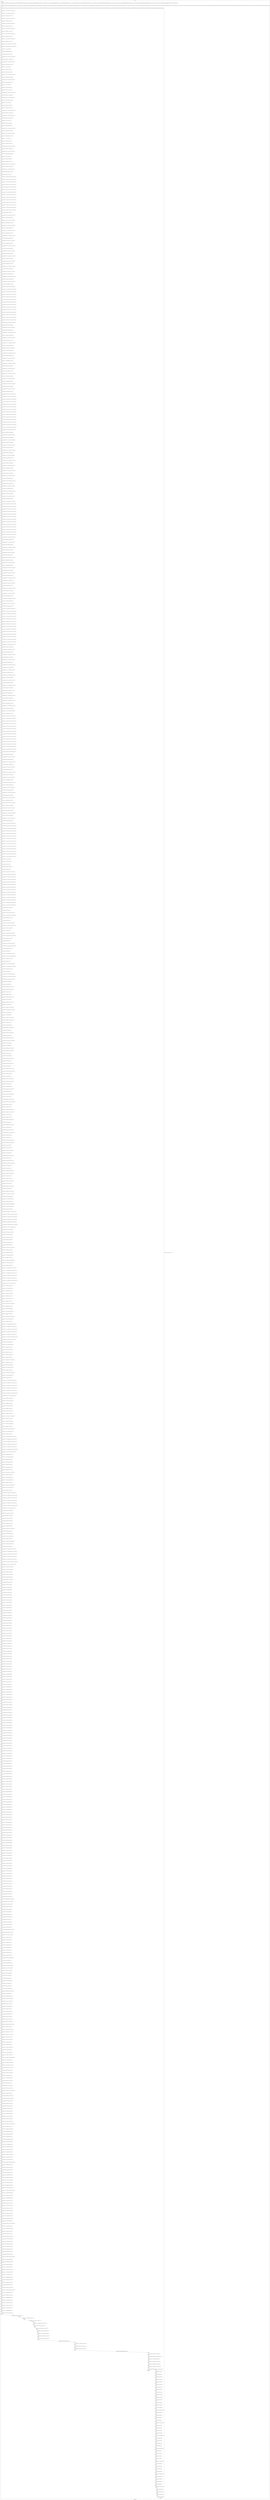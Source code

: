 digraph G {
label="Btor2XCFA";
subgraph cluster_0 {
label="main";
main_init[];
l1[];
l3[];
l4[];
l5[];
l6[];
l7[];
l8[];
l9[];
l10[];
l11[];
l12[];
l13[];
l14[];
l15[];
l16[];
l17[];
l18[];
l19[];
l20[];
l21[];
l22[];
l23[];
l24[];
l25[];
l26[];
l27[];
l28[];
l29[];
l30[];
l31[];
l32[];
l33[];
l34[];
l35[];
l36[];
l37[];
l38[];
l39[];
l40[];
l41[];
l42[];
l43[];
l44[];
l45[];
l46[];
l47[];
l48[];
l49[];
l50[];
l51[];
l52[];
l53[];
l54[];
l55[];
l56[];
l57[];
l58[];
l59[];
l60[];
l61[];
l62[];
l63[];
l64[];
l65[];
l66[];
l67[];
l68[];
l69[];
l70[];
l71[];
l72[];
l73[];
l74[];
l75[];
l76[];
l77[];
l78[];
l79[];
l80[];
l81[];
l82[];
l83[];
l84[];
l85[];
l86[];
l87[];
l88[];
l89[];
l90[];
l91[];
l92[];
l93[];
l94[];
l95[];
l96[];
l97[];
l98[];
l99[];
l100[];
l101[];
l102[];
l103[];
l104[];
l105[];
l106[];
l107[];
l108[];
l109[];
l110[];
l111[];
l112[];
l113[];
l114[];
l115[];
l116[];
l117[];
l118[];
l119[];
l120[];
l121[];
l122[];
l123[];
l124[];
l125[];
l126[];
l127[];
l128[];
l129[];
l130[];
l131[];
l132[];
l133[];
l134[];
l135[];
l136[];
l137[];
l138[];
l139[];
l140[];
l141[];
l142[];
l143[];
l144[];
l145[];
l146[];
l147[];
l148[];
l149[];
l150[];
l151[];
l152[];
l153[];
l154[];
l155[];
l156[];
l157[];
l158[];
l159[];
l160[];
l161[];
l162[];
l163[];
l164[];
l165[];
l166[];
l167[];
l168[];
l169[];
l170[];
l171[];
l172[];
l173[];
l174[];
l175[];
l176[];
l177[];
l178[];
l179[];
l180[];
l181[];
l182[];
l183[];
l184[];
l185[];
l186[];
l187[];
l188[];
l189[];
l190[];
l191[];
l192[];
l193[];
l194[];
l195[];
l196[];
l197[];
l198[];
l199[];
l200[];
l201[];
l202[];
l203[];
l204[];
l205[];
l206[];
l207[];
l208[];
l209[];
l210[];
l211[];
l212[];
l213[];
l214[];
l215[];
l216[];
l217[];
l218[];
l219[];
l220[];
l221[];
l222[];
l223[];
l224[];
l225[];
l226[];
l227[];
l228[];
l229[];
l230[];
l231[];
l232[];
l233[];
l234[];
l235[];
l236[];
l237[];
l238[];
l239[];
l240[];
l241[];
l242[];
l243[];
l244[];
l245[];
l246[];
l247[];
l248[];
l249[];
l250[];
l251[];
l252[];
l253[];
l254[];
l255[];
l256[];
l257[];
l258[];
l259[];
l260[];
l261[];
l262[];
l263[];
l264[];
l265[];
l266[];
l267[];
l268[];
l269[];
l270[];
l271[];
l272[];
l273[];
l274[];
l275[];
l276[];
l277[];
l278[];
l279[];
l280[];
l281[];
l282[];
l283[];
l284[];
l285[];
l286[];
l287[];
l288[];
l289[];
l290[];
l291[];
l292[];
l293[];
l294[];
l295[];
l296[];
l297[];
l298[];
l299[];
l300[];
l301[];
l302[];
l303[];
l304[];
l305[];
l306[];
l307[];
l308[];
l309[];
l310[];
l311[];
l312[];
l313[];
l314[];
l315[];
l316[];
l317[];
l318[];
l319[];
l320[];
l321[];
l322[];
l323[];
l324[];
l325[];
l326[];
l327[];
l328[];
l329[];
l330[];
l331[];
l332[];
l333[];
l334[];
l335[];
l336[];
l337[];
l338[];
l339[];
l340[];
l341[];
l342[];
l343[];
l344[];
l345[];
l346[];
l347[];
l348[];
l349[];
l350[];
l351[];
l352[];
l353[];
l354[];
l355[];
l356[];
l357[];
l358[];
l359[];
l360[];
l361[];
l362[];
l363[];
l364[];
l365[];
l366[];
l367[];
l368[];
l369[];
l370[];
l371[];
l372[];
l373[];
l374[];
l375[];
l376[];
l377[];
l378[];
l379[];
l380[];
l381[];
l382[];
l383[];
l384[];
l385[];
l386[];
l387[];
l388[];
l389[];
l390[];
l391[];
l392[];
l393[];
l394[];
l395[];
l396[];
l397[];
l398[];
l399[];
l400[];
l401[];
l402[];
l403[];
l404[];
l405[];
l406[];
l407[];
l408[];
l409[];
l410[];
l411[];
l412[];
l413[];
l414[];
l415[];
l416[];
l417[];
l418[];
l419[];
l420[];
l421[];
l422[];
l423[];
l424[];
l425[];
l426[];
l427[];
l428[];
l429[];
l430[];
l431[];
l432[];
l433[];
l434[];
l435[];
l436[];
l437[];
l438[];
l439[];
l440[];
l441[];
l442[];
l443[];
l444[];
l445[];
l446[];
l447[];
l448[];
l449[];
l450[];
l451[];
l452[];
l453[];
l454[];
l455[];
l456[];
l457[];
l458[];
l459[];
l460[];
l461[];
l462[];
l463[];
l464[];
l465[];
l466[];
l467[];
l468[];
l469[];
l470[];
l471[];
l472[];
l473[];
l474[];
l475[];
l476[];
l477[];
l478[];
l479[];
l480[];
l481[];
l482[];
l483[];
l484[];
l485[];
l486[];
l487[];
l488[];
l489[];
l490[];
l491[];
l492[];
l493[];
l494[];
l495[];
l496[];
l497[];
l498[];
l499[];
l500[];
l501[];
l502[];
l503[];
l504[];
l505[];
l506[];
l507[];
l508[];
l509[];
l510[];
l511[];
l512[];
l513[];
l514[];
l515[];
l516[];
l517[];
l518[];
l519[];
l520[];
l521[];
l522[];
l523[];
l524[];
l525[];
l526[];
l527[];
l528[];
l529[];
l530[];
l531[];
l532[];
l533[];
l534[];
l535[];
l536[];
l537[];
l538[];
l539[];
l540[];
l541[];
l542[];
l543[];
l544[];
l545[];
l546[];
l547[];
l548[];
l549[];
l550[];
l551[];
l552[];
l553[];
l554[];
l555[];
l556[];
l557[];
l558[];
l559[];
l560[];
l561[];
l562[];
l563[];
l564[];
l565[];
l566[];
l567[];
l568[];
l569[];
l570[];
l571[];
l572[];
l573[];
l574[];
l575[];
l576[];
l577[];
l578[];
l579[];
l580[];
l581[];
l582[];
l583[];
l584[];
l585[];
l586[];
l587[];
l588[];
l589[];
l590[];
l591[];
l592[];
l593[];
l594[];
l595[];
l596[];
l597[];
l598[];
l599[];
l600[];
l601[];
l602[];
l603[];
l604[];
l605[];
l606[];
l607[];
l608[];
l609[];
l610[];
l611[];
l612[];
l613[];
l614[];
l615[];
l616[];
l617[];
l618[];
l619[];
l620[];
l621[];
l622[];
l623[];
l624[];
l625[];
l626[];
l627[];
l628[];
l629[];
l630[];
l631[];
l632[];
l633[];
l634[];
l635[];
l636[];
l637[];
l638[];
l639[];
l640[];
l641[];
l642[];
l643[];
l644[];
l645[];
l646[];
l647[];
l648[];
l649[];
l650[];
l651[];
l652[];
l653[];
l654[];
l655[];
l656[];
l657[];
l658[];
l659[];
l660[];
l661[];
l662[];
l663[];
l664[];
l665[];
l666[];
l667[];
l668[];
l669[];
l670[];
l671[];
l672[];
l673[];
l674[];
l675[];
l676[];
l677[];
l678[];
l679[];
l680[];
l681[];
l682[];
l683[];
l684[];
l685[];
l686[];
l687[];
l688[];
l689[];
l690[];
l691[];
l692[];
l693[];
l694[];
l695[];
l696[];
l697[];
l698[];
l699[];
l700[];
l701[];
l702[];
l703[];
l704[];
l705[];
l706[];
l707[];
l708[];
l709[];
l710[];
l711[];
l712[];
l713[];
l714[];
l715[];
l716[];
l717[];
l718[];
l719[];
l720[];
l721[];
l722[];
l723[];
l724[];
l725[];
l726[];
l727[];
l728[];
l729[];
l730[];
l731[];
l732[];
l733[];
l734[];
l735[];
l736[];
l737[];
l738[];
l739[];
l740[];
l741[];
l742[];
l743[];
l744[];
l745[];
l746[];
l747[];
l748[];
l749[];
l750[];
l751[];
l752[];
l753[];
l754[];
l755[];
l756[];
l757[];
l758[];
l759[];
l760[];
l761[];
l762[];
l763[];
l764[];
l765[];
l766[];
l767[];
l768[];
l769[];
l770[];
l771[];
l772[];
l773[];
l774[];
l775[];
l776[];
l777[];
l778[];
l779[];
l780[];
l781[];
l782[];
l783[];
l784[];
l785[];
l786[];
l787[];
l788[];
l789[];
l790[];
l791[];
l792[];
l793[];
l794[];
l795[];
l796[];
l797[];
l798[];
l799[];
l800[];
l801[];
l802[];
l803[];
l804[];
l805[];
l806[];
l807[];
l808[];
l809[];
l810[];
l811[];
l812[];
l813[];
l814[];
l815[];
l816[];
l817[];
l818[];
l819[];
l820[];
l821[];
l822[];
l823[];
l824[];
l825[];
l826[];
l827[];
l828[];
l829[];
l830[];
l831[];
l832[];
l833[];
l834[];
l835[];
l836[];
l837[];
l838[];
l839[];
l840[];
l841[];
l842[];
l843[];
l844[];
l845[];
l846[];
l847[];
l848[];
l849[];
l850[];
l851[];
l852[];
l853[];
l854[];
l855[];
l856[];
l857[];
l858[];
l859[];
l860[];
l861[];
l862[];
l863[];
l864[];
l865[];
l866[];
l867[];
l868[];
l869[];
l870[];
l871[];
l872[];
l873[];
l874[];
l875[];
l876[];
l877[];
l878[];
l879[];
l880[];
l881[];
l882[];
l883[];
l884[];
l885[];
l886[];
l887[];
l888[];
l889[];
l890[];
l891[];
l892[];
l893[];
l894[];
l895[];
l896[];
l897[];
l898[];
l899[];
l900[];
l901[];
l902[];
l903[];
l904[];
l905[];
l906[];
l907[];
l908[];
l909[];
l910[];
l911[];
l912[];
l913[];
l914[];
l915[];
l916[];
l917[];
l918[];
l919[];
l920[];
l921[];
l922[];
l923[];
l924[];
l925[];
l926[];
l927[];
main_error[];
l928[];
l929[];
l930[];
l931[];
l932[];
l933[];
l934[];
l935[];
l936[];
l937[];
l938[];
l939[];
l940[];
l941[];
l942[];
l943[];
l944[];
l945[];
l946[];
l947[];
l948[];
l949[];
l950[];
l951[];
l952[];
l953[];
l954[];
l955[];
l956[];
l957[];
l958[];
l959[];
l960[];
l961[];
l962[];
l963[];
l964[];
l965[];
l966[];
l967[];
l968[];
l969[];
l970[];
l971[];
l972[];
l973[];
l974[];
l975[];
l976[];
l977[];
l978[];
main_init -> l1 [label="[(assign const_5 #b00000000),(assign const_36 #b0),(assign const_109 #b00000000000000000000000000000001),(assign const_110 #b00000000000000000000000000000000),(assign const_127 #b00000001),(assign const_129 #b000000000000000000000000),(assign const_132 #b00000000000000000000000000000111),(assign const_136 #b00000000),(assign const_254 #b00000000000000000000000000000010),(assign const_257 #b00000010),(assign const_299 #b00000000000000000000000000000011),(assign const_302 #b00000011),(assign const_344 #b00000000000000000000000000000100),(assign const_347 #b00000100),(assign const_389 #b00000000000000000000000000000101),(assign const_392 #b00000101),(assign const_434 #b00000000000000000000000000000110),(assign const_437 #b00000110)] "];
l3 -> l4 [label="[(havoc input_128),(havoc input_138),(havoc input_140),(havoc input_147),(havoc input_149),(havoc input_156),(havoc input_158),(havoc input_165),(havoc input_167),(havoc input_174),(havoc input_176),(havoc input_183),(havoc input_185),(havoc input_192),(havoc input_479),(havoc input_483),(havoc input_486),(havoc input_487),(havoc input_488),(havoc input_489),(havoc input_490),(havoc input_491),(havoc input_492),(havoc input_493),(havoc input_494),(havoc input_495),(havoc input_496),(havoc input_497),(havoc input_513),(havoc input_519),(havoc input_525),(havoc input_531),(havoc input_537),(havoc input_543),(havoc input_549),(havoc input_564),(havoc input_582),(havoc input_600),(havoc input_618),(havoc input_636),(havoc input_654),(havoc input_672)] "];
l4 -> l5 [label="[(assign ternary_111 (ite (= state_45 #b1) const_109 const_110))] "];
l5 -> l6 [label="[(assign ternary_112 (ite (= state_55 #b1) const_109 const_110))] "];
l6 -> l7 [label="[(assign binary_113 (bvadd ternary_111 ternary_112))] "];
l7 -> l8 [label="[(assign ternary_114 (ite (= state_65 #b1) const_109 const_110))] "];
l8 -> l9 [label="[(assign binary_115 (bvadd binary_113 ternary_114))] "];
l9 -> l10 [label="[(assign ternary_116 (ite (= state_75 #b1) const_109 const_110))] "];
l10 -> l11 [label="[(assign binary_117 (bvadd binary_115 ternary_116))] "];
l11 -> l12 [label="[(assign ternary_118 (ite (= state_85 #b1) const_109 const_110))] "];
l12 -> l13 [label="[(assign binary_119 (bvadd binary_117 ternary_118))] "];
l13 -> l14 [label="[(assign ternary_120 (ite (= state_95 #b1) const_109 const_110))] "];
l14 -> l15 [label="[(assign binary_121 (bvadd binary_119 ternary_120))] "];
l15 -> l16 [label="[(assign ternary_122 (ite (= state_105 #b1) const_109 const_110))] "];
l16 -> l17 [label="[(assign binary_123 (bvadd binary_121 ternary_122))] "];
l17 -> l18 [label="[(assign comparison_124 (ite (bvule binary_123 const_109) #b1 #b0))] "];
l18 -> l19 [label="[(assign binary_125 (bvand (bvnot state_107) (bvnot comparison_124)))] "];
l19 -> l20 [label="[(assign binary_130 (++ const_129 state_34))] "];
l20 -> l21 [label="[(assign binary_131 (bvadd const_109 binary_130))] "];
l21 -> l22 [label="[(assign binary_133 (bvsrem binary_131 const_132))] "];
l22 -> l23 [label="[(assign comparison_134 (ite (= const_110 binary_133) #b1 #b0))] "];
l23 -> l24 [label="[(assign binary_135 (bvand input_128 comparison_134))] "];
l24 -> l25 [label="[(assign comparison_137 (ite (= const_136 state_34) #b1 #b0))] "];
l25 -> l26 [label="[(assign binary_139 (bvand comparison_137 input_138))] "];
l26 -> l27 [label="[(assign binary_141 (++ const_129 state_32))] "];
l27 -> l28 [label="[(assign binary_142 (bvadd const_109 binary_141))] "];
l28 -> l29 [label="[(assign binary_143 (bvsrem binary_142 const_132))] "];
l29 -> l30 [label="[(assign comparison_144 (ite (= const_110 binary_143) #b1 #b0))] "];
l30 -> l31 [label="[(assign binary_145 (bvand input_140 comparison_144))] "];
l31 -> l32 [label="[(assign comparison_146 (ite (= const_136 state_32) #b1 #b0))] "];
l32 -> l33 [label="[(assign binary_148 (bvand comparison_146 input_147))] "];
l33 -> l34 [label="[(assign binary_150 (++ const_129 state_30))] "];
l34 -> l35 [label="[(assign binary_151 (bvadd const_109 binary_150))] "];
l35 -> l36 [label="[(assign binary_152 (bvsrem binary_151 const_132))] "];
l36 -> l37 [label="[(assign comparison_153 (ite (= const_110 binary_152) #b1 #b0))] "];
l37 -> l38 [label="[(assign binary_154 (bvand input_149 comparison_153))] "];
l38 -> l39 [label="[(assign comparison_155 (ite (= const_136 state_30) #b1 #b0))] "];
l39 -> l40 [label="[(assign binary_157 (bvand comparison_155 input_156))] "];
l40 -> l41 [label="[(assign binary_159 (++ const_129 state_28))] "];
l41 -> l42 [label="[(assign binary_160 (bvadd const_109 binary_159))] "];
l42 -> l43 [label="[(assign binary_161 (bvsrem binary_160 const_132))] "];
l43 -> l44 [label="[(assign comparison_162 (ite (= const_110 binary_161) #b1 #b0))] "];
l44 -> l45 [label="[(assign binary_163 (bvand input_158 comparison_162))] "];
l45 -> l46 [label="[(assign comparison_164 (ite (= const_136 state_28) #b1 #b0))] "];
l46 -> l47 [label="[(assign binary_166 (bvand comparison_164 input_165))] "];
l47 -> l48 [label="[(assign binary_168 (++ const_129 state_26))] "];
l48 -> l49 [label="[(assign binary_169 (bvadd const_109 binary_168))] "];
l49 -> l50 [label="[(assign binary_170 (bvsrem binary_169 const_132))] "];
l50 -> l51 [label="[(assign comparison_171 (ite (= const_110 binary_170) #b1 #b0))] "];
l51 -> l52 [label="[(assign binary_172 (bvand input_167 comparison_171))] "];
l52 -> l53 [label="[(assign comparison_173 (ite (= const_136 state_26) #b1 #b0))] "];
l53 -> l54 [label="[(assign binary_175 (bvand comparison_173 input_174))] "];
l54 -> l55 [label="[(assign binary_177 (++ const_129 state_24))] "];
l55 -> l56 [label="[(assign binary_178 (bvadd const_109 binary_177))] "];
l56 -> l57 [label="[(assign binary_179 (bvsrem binary_178 const_132))] "];
l57 -> l58 [label="[(assign comparison_180 (ite (= const_110 binary_179) #b1 #b0))] "];
l58 -> l59 [label="[(assign binary_181 (bvand input_176 comparison_180))] "];
l59 -> l60 [label="[(assign comparison_182 (ite (= const_136 state_24) #b1 #b0))] "];
l60 -> l61 [label="[(assign binary_184 (bvand comparison_182 input_183))] "];
l61 -> l62 [label="[(assign binary_186 (++ const_129 state_22))] "];
l62 -> l63 [label="[(assign binary_187 (bvadd const_109 binary_186))] "];
l63 -> l64 [label="[(assign binary_188 (bvsrem binary_187 const_132))] "];
l64 -> l65 [label="[(assign comparison_189 (ite (= const_110 binary_188) #b1 #b0))] "];
l65 -> l66 [label="[(assign binary_190 (bvand input_185 comparison_189))] "];
l66 -> l67 [label="[(assign comparison_191 (ite (= const_136 state_22) #b1 #b0))] "];
l67 -> l68 [label="[(assign binary_193 (bvand comparison_191 input_192))] "];
l68 -> l69 [label="[(assign binary_194 (bvxor const_127 state_6))] "];
l69 -> l70 [label="[(assign ternary_195 (ite (= binary_193 #b1) const_136 binary_194))] "];
l70 -> l71 [label="[(assign ternary_196 (ite (= binary_190 #b1) const_127 ternary_195))] "];
l71 -> l72 [label="[(assign ternary_197 (ite (= binary_184 #b1) const_136 ternary_196))] "];
l72 -> l73 [label="[(assign ternary_198 (ite (= binary_181 #b1) const_127 ternary_197))] "];
l73 -> l74 [label="[(assign ternary_199 (ite (= binary_175 #b1) const_136 ternary_198))] "];
l74 -> l75 [label="[(assign ternary_200 (ite (= binary_172 #b1) const_127 ternary_199))] "];
l75 -> l76 [label="[(assign ternary_201 (ite (= binary_166 #b1) const_136 ternary_200))] "];
l76 -> l77 [label="[(assign ternary_202 (ite (= binary_163 #b1) const_127 ternary_201))] "];
l77 -> l78 [label="[(assign ternary_203 (ite (= binary_157 #b1) const_136 ternary_202))] "];
l78 -> l79 [label="[(assign ternary_204 (ite (= binary_154 #b1) const_127 ternary_203))] "];
l79 -> l80 [label="[(assign ternary_205 (ite (= binary_148 #b1) const_136 ternary_204))] "];
l80 -> l81 [label="[(assign ternary_206 (ite (= binary_145 #b1) const_127 ternary_205))] "];
l81 -> l82 [label="[(assign ternary_207 (ite (= binary_139 #b1) const_136 ternary_206))] "];
l82 -> l83 [label="[(assign ternary_208 (ite (= binary_135 #b1) const_127 ternary_207))] "];
l83 -> l84 [label="[(assign binary_209 (bvxor const_127 ternary_208))] "];
l84 -> l85 [label="[(assign comparison_211 (ite (= const_109 binary_133) #b1 #b0))] "];
l85 -> l86 [label="[(assign binary_212 (bvand input_128 comparison_211))] "];
l86 -> l87 [label="[(assign comparison_213 (ite (= const_127 state_34) #b1 #b0))] "];
l87 -> l88 [label="[(assign binary_214 (bvand comparison_213 input_138))] "];
l88 -> l89 [label="[(assign comparison_215 (ite (= const_109 binary_143) #b1 #b0))] "];
l89 -> l90 [label="[(assign binary_216 (bvand input_140 comparison_215))] "];
l90 -> l91 [label="[(assign comparison_217 (ite (= const_127 state_32) #b1 #b0))] "];
l91 -> l92 [label="[(assign binary_218 (bvand comparison_217 input_147))] "];
l92 -> l93 [label="[(assign comparison_219 (ite (= const_109 binary_152) #b1 #b0))] "];
l93 -> l94 [label="[(assign binary_220 (bvand input_149 comparison_219))] "];
l94 -> l95 [label="[(assign comparison_221 (ite (= const_127 state_30) #b1 #b0))] "];
l95 -> l96 [label="[(assign binary_222 (bvand comparison_221 input_156))] "];
l96 -> l97 [label="[(assign comparison_223 (ite (= const_109 binary_161) #b1 #b0))] "];
l97 -> l98 [label="[(assign binary_224 (bvand input_158 comparison_223))] "];
l98 -> l99 [label="[(assign comparison_225 (ite (= const_127 state_28) #b1 #b0))] "];
l99 -> l100 [label="[(assign binary_226 (bvand comparison_225 input_165))] "];
l100 -> l101 [label="[(assign comparison_227 (ite (= const_109 binary_170) #b1 #b0))] "];
l101 -> l102 [label="[(assign binary_228 (bvand input_167 comparison_227))] "];
l102 -> l103 [label="[(assign comparison_229 (ite (= const_127 state_26) #b1 #b0))] "];
l103 -> l104 [label="[(assign binary_230 (bvand comparison_229 input_174))] "];
l104 -> l105 [label="[(assign comparison_231 (ite (= const_109 binary_179) #b1 #b0))] "];
l105 -> l106 [label="[(assign binary_232 (bvand input_176 comparison_231))] "];
l106 -> l107 [label="[(assign comparison_233 (ite (= const_127 state_24) #b1 #b0))] "];
l107 -> l108 [label="[(assign binary_234 (bvand comparison_233 input_183))] "];
l108 -> l109 [label="[(assign comparison_235 (ite (= const_109 binary_188) #b1 #b0))] "];
l109 -> l110 [label="[(assign binary_236 (bvand input_185 comparison_235))] "];
l110 -> l111 [label="[(assign comparison_237 (ite (= const_127 state_22) #b1 #b0))] "];
l111 -> l112 [label="[(assign binary_238 (bvand comparison_237 input_192))] "];
l112 -> l113 [label="[(assign ternary_239 (ite (= binary_238 #b1) const_136 state_8))] "];
l113 -> l114 [label="[(assign ternary_240 (ite (= binary_236 #b1) const_127 ternary_239))] "];
l114 -> l115 [label="[(assign ternary_241 (ite (= binary_234 #b1) const_136 ternary_240))] "];
l115 -> l116 [label="[(assign ternary_242 (ite (= binary_232 #b1) const_127 ternary_241))] "];
l116 -> l117 [label="[(assign ternary_243 (ite (= binary_230 #b1) const_136 ternary_242))] "];
l117 -> l118 [label="[(assign ternary_244 (ite (= binary_228 #b1) const_127 ternary_243))] "];
l118 -> l119 [label="[(assign ternary_245 (ite (= binary_226 #b1) const_136 ternary_244))] "];
l119 -> l120 [label="[(assign ternary_246 (ite (= binary_224 #b1) const_127 ternary_245))] "];
l120 -> l121 [label="[(assign ternary_247 (ite (= binary_222 #b1) const_136 ternary_246))] "];
l121 -> l122 [label="[(assign ternary_248 (ite (= binary_220 #b1) const_127 ternary_247))] "];
l122 -> l123 [label="[(assign ternary_249 (ite (= binary_218 #b1) const_136 ternary_248))] "];
l123 -> l124 [label="[(assign ternary_250 (ite (= binary_216 #b1) const_127 ternary_249))] "];
l124 -> l125 [label="[(assign ternary_251 (ite (= binary_214 #b1) const_136 ternary_250))] "];
l125 -> l126 [label="[(assign ternary_252 (ite (= binary_212 #b1) const_127 ternary_251))] "];
l126 -> l127 [label="[(assign comparison_255 (ite (= const_254 binary_133) #b1 #b0))] "];
l127 -> l128 [label="[(assign binary_256 (bvand input_128 comparison_255))] "];
l128 -> l129 [label="[(assign comparison_258 (ite (= const_257 state_34) #b1 #b0))] "];
l129 -> l130 [label="[(assign binary_259 (bvand comparison_258 input_138))] "];
l130 -> l131 [label="[(assign comparison_260 (ite (= const_254 binary_143) #b1 #b0))] "];
l131 -> l132 [label="[(assign binary_261 (bvand input_140 comparison_260))] "];
l132 -> l133 [label="[(assign comparison_262 (ite (= const_257 state_32) #b1 #b0))] "];
l133 -> l134 [label="[(assign binary_263 (bvand comparison_262 input_147))] "];
l134 -> l135 [label="[(assign comparison_264 (ite (= const_254 binary_152) #b1 #b0))] "];
l135 -> l136 [label="[(assign binary_265 (bvand input_149 comparison_264))] "];
l136 -> l137 [label="[(assign comparison_266 (ite (= const_257 state_30) #b1 #b0))] "];
l137 -> l138 [label="[(assign binary_267 (bvand comparison_266 input_156))] "];
l138 -> l139 [label="[(assign comparison_268 (ite (= const_254 binary_161) #b1 #b0))] "];
l139 -> l140 [label="[(assign binary_269 (bvand input_158 comparison_268))] "];
l140 -> l141 [label="[(assign comparison_270 (ite (= const_257 state_28) #b1 #b0))] "];
l141 -> l142 [label="[(assign binary_271 (bvand comparison_270 input_165))] "];
l142 -> l143 [label="[(assign comparison_272 (ite (= const_254 binary_170) #b1 #b0))] "];
l143 -> l144 [label="[(assign binary_273 (bvand input_167 comparison_272))] "];
l144 -> l145 [label="[(assign comparison_274 (ite (= const_257 state_26) #b1 #b0))] "];
l145 -> l146 [label="[(assign binary_275 (bvand comparison_274 input_174))] "];
l146 -> l147 [label="[(assign comparison_276 (ite (= const_254 binary_179) #b1 #b0))] "];
l147 -> l148 [label="[(assign binary_277 (bvand input_176 comparison_276))] "];
l148 -> l149 [label="[(assign comparison_278 (ite (= const_257 state_24) #b1 #b0))] "];
l149 -> l150 [label="[(assign binary_279 (bvand comparison_278 input_183))] "];
l150 -> l151 [label="[(assign comparison_280 (ite (= const_254 binary_188) #b1 #b0))] "];
l151 -> l152 [label="[(assign binary_281 (bvand input_185 comparison_280))] "];
l152 -> l153 [label="[(assign comparison_282 (ite (= const_257 state_22) #b1 #b0))] "];
l153 -> l154 [label="[(assign binary_283 (bvand comparison_282 input_192))] "];
l154 -> l155 [label="[(assign ternary_284 (ite (= binary_283 #b1) const_136 state_10))] "];
l155 -> l156 [label="[(assign ternary_285 (ite (= binary_281 #b1) const_127 ternary_284))] "];
l156 -> l157 [label="[(assign ternary_286 (ite (= binary_279 #b1) const_136 ternary_285))] "];
l157 -> l158 [label="[(assign ternary_287 (ite (= binary_277 #b1) const_127 ternary_286))] "];
l158 -> l159 [label="[(assign ternary_288 (ite (= binary_275 #b1) const_136 ternary_287))] "];
l159 -> l160 [label="[(assign ternary_289 (ite (= binary_273 #b1) const_127 ternary_288))] "];
l160 -> l161 [label="[(assign ternary_290 (ite (= binary_271 #b1) const_136 ternary_289))] "];
l161 -> l162 [label="[(assign ternary_291 (ite (= binary_269 #b1) const_127 ternary_290))] "];
l162 -> l163 [label="[(assign ternary_292 (ite (= binary_267 #b1) const_136 ternary_291))] "];
l163 -> l164 [label="[(assign ternary_293 (ite (= binary_265 #b1) const_127 ternary_292))] "];
l164 -> l165 [label="[(assign ternary_294 (ite (= binary_263 #b1) const_136 ternary_293))] "];
l165 -> l166 [label="[(assign ternary_295 (ite (= binary_261 #b1) const_127 ternary_294))] "];
l166 -> l167 [label="[(assign ternary_296 (ite (= binary_259 #b1) const_136 ternary_295))] "];
l167 -> l168 [label="[(assign ternary_297 (ite (= binary_256 #b1) const_127 ternary_296))] "];
l168 -> l169 [label="[(assign comparison_300 (ite (= const_299 binary_133) #b1 #b0))] "];
l169 -> l170 [label="[(assign binary_301 (bvand input_128 comparison_300))] "];
l170 -> l171 [label="[(assign comparison_303 (ite (= const_302 state_34) #b1 #b0))] "];
l171 -> l172 [label="[(assign binary_304 (bvand comparison_303 input_138))] "];
l172 -> l173 [label="[(assign comparison_305 (ite (= const_299 binary_143) #b1 #b0))] "];
l173 -> l174 [label="[(assign binary_306 (bvand input_140 comparison_305))] "];
l174 -> l175 [label="[(assign comparison_307 (ite (= const_302 state_32) #b1 #b0))] "];
l175 -> l176 [label="[(assign binary_308 (bvand comparison_307 input_147))] "];
l176 -> l177 [label="[(assign comparison_309 (ite (= const_299 binary_152) #b1 #b0))] "];
l177 -> l178 [label="[(assign binary_310 (bvand input_149 comparison_309))] "];
l178 -> l179 [label="[(assign comparison_311 (ite (= const_302 state_30) #b1 #b0))] "];
l179 -> l180 [label="[(assign binary_312 (bvand comparison_311 input_156))] "];
l180 -> l181 [label="[(assign comparison_313 (ite (= const_299 binary_161) #b1 #b0))] "];
l181 -> l182 [label="[(assign binary_314 (bvand input_158 comparison_313))] "];
l182 -> l183 [label="[(assign comparison_315 (ite (= const_302 state_28) #b1 #b0))] "];
l183 -> l184 [label="[(assign binary_316 (bvand comparison_315 input_165))] "];
l184 -> l185 [label="[(assign comparison_317 (ite (= const_299 binary_170) #b1 #b0))] "];
l185 -> l186 [label="[(assign binary_318 (bvand input_167 comparison_317))] "];
l186 -> l187 [label="[(assign comparison_319 (ite (= const_302 state_26) #b1 #b0))] "];
l187 -> l188 [label="[(assign binary_320 (bvand comparison_319 input_174))] "];
l188 -> l189 [label="[(assign comparison_321 (ite (= const_299 binary_179) #b1 #b0))] "];
l189 -> l190 [label="[(assign binary_322 (bvand input_176 comparison_321))] "];
l190 -> l191 [label="[(assign comparison_323 (ite (= const_302 state_24) #b1 #b0))] "];
l191 -> l192 [label="[(assign binary_324 (bvand comparison_323 input_183))] "];
l192 -> l193 [label="[(assign comparison_325 (ite (= const_299 binary_188) #b1 #b0))] "];
l193 -> l194 [label="[(assign binary_326 (bvand input_185 comparison_325))] "];
l194 -> l195 [label="[(assign comparison_327 (ite (= const_302 state_22) #b1 #b0))] "];
l195 -> l196 [label="[(assign binary_328 (bvand comparison_327 input_192))] "];
l196 -> l197 [label="[(assign ternary_329 (ite (= binary_328 #b1) const_136 state_12))] "];
l197 -> l198 [label="[(assign ternary_330 (ite (= binary_326 #b1) const_127 ternary_329))] "];
l198 -> l199 [label="[(assign ternary_331 (ite (= binary_324 #b1) const_136 ternary_330))] "];
l199 -> l200 [label="[(assign ternary_332 (ite (= binary_322 #b1) const_127 ternary_331))] "];
l200 -> l201 [label="[(assign ternary_333 (ite (= binary_320 #b1) const_136 ternary_332))] "];
l201 -> l202 [label="[(assign ternary_334 (ite (= binary_318 #b1) const_127 ternary_333))] "];
l202 -> l203 [label="[(assign ternary_335 (ite (= binary_316 #b1) const_136 ternary_334))] "];
l203 -> l204 [label="[(assign ternary_336 (ite (= binary_314 #b1) const_127 ternary_335))] "];
l204 -> l205 [label="[(assign ternary_337 (ite (= binary_312 #b1) const_136 ternary_336))] "];
l205 -> l206 [label="[(assign ternary_338 (ite (= binary_310 #b1) const_127 ternary_337))] "];
l206 -> l207 [label="[(assign ternary_339 (ite (= binary_308 #b1) const_136 ternary_338))] "];
l207 -> l208 [label="[(assign ternary_340 (ite (= binary_306 #b1) const_127 ternary_339))] "];
l208 -> l209 [label="[(assign ternary_341 (ite (= binary_304 #b1) const_136 ternary_340))] "];
l209 -> l210 [label="[(assign ternary_342 (ite (= binary_301 #b1) const_127 ternary_341))] "];
l210 -> l211 [label="[(assign comparison_345 (ite (= const_344 binary_133) #b1 #b0))] "];
l211 -> l212 [label="[(assign binary_346 (bvand input_128 comparison_345))] "];
l212 -> l213 [label="[(assign comparison_348 (ite (= const_347 state_34) #b1 #b0))] "];
l213 -> l214 [label="[(assign binary_349 (bvand comparison_348 input_138))] "];
l214 -> l215 [label="[(assign comparison_350 (ite (= const_344 binary_143) #b1 #b0))] "];
l215 -> l216 [label="[(assign binary_351 (bvand input_140 comparison_350))] "];
l216 -> l217 [label="[(assign comparison_352 (ite (= const_347 state_32) #b1 #b0))] "];
l217 -> l218 [label="[(assign binary_353 (bvand comparison_352 input_147))] "];
l218 -> l219 [label="[(assign comparison_354 (ite (= const_344 binary_152) #b1 #b0))] "];
l219 -> l220 [label="[(assign binary_355 (bvand input_149 comparison_354))] "];
l220 -> l221 [label="[(assign comparison_356 (ite (= const_347 state_30) #b1 #b0))] "];
l221 -> l222 [label="[(assign binary_357 (bvand comparison_356 input_156))] "];
l222 -> l223 [label="[(assign comparison_358 (ite (= const_344 binary_161) #b1 #b0))] "];
l223 -> l224 [label="[(assign binary_359 (bvand input_158 comparison_358))] "];
l224 -> l225 [label="[(assign comparison_360 (ite (= const_347 state_28) #b1 #b0))] "];
l225 -> l226 [label="[(assign binary_361 (bvand comparison_360 input_165))] "];
l226 -> l227 [label="[(assign comparison_362 (ite (= const_344 binary_170) #b1 #b0))] "];
l227 -> l228 [label="[(assign binary_363 (bvand input_167 comparison_362))] "];
l228 -> l229 [label="[(assign comparison_364 (ite (= const_347 state_26) #b1 #b0))] "];
l229 -> l230 [label="[(assign binary_365 (bvand comparison_364 input_174))] "];
l230 -> l231 [label="[(assign comparison_366 (ite (= const_344 binary_179) #b1 #b0))] "];
l231 -> l232 [label="[(assign binary_367 (bvand input_176 comparison_366))] "];
l232 -> l233 [label="[(assign comparison_368 (ite (= const_347 state_24) #b1 #b0))] "];
l233 -> l234 [label="[(assign binary_369 (bvand comparison_368 input_183))] "];
l234 -> l235 [label="[(assign comparison_370 (ite (= const_344 binary_188) #b1 #b0))] "];
l235 -> l236 [label="[(assign binary_371 (bvand input_185 comparison_370))] "];
l236 -> l237 [label="[(assign comparison_372 (ite (= const_347 state_22) #b1 #b0))] "];
l237 -> l238 [label="[(assign binary_373 (bvand comparison_372 input_192))] "];
l238 -> l239 [label="[(assign ternary_374 (ite (= binary_373 #b1) const_136 state_14))] "];
l239 -> l240 [label="[(assign ternary_375 (ite (= binary_371 #b1) const_127 ternary_374))] "];
l240 -> l241 [label="[(assign ternary_376 (ite (= binary_369 #b1) const_136 ternary_375))] "];
l241 -> l242 [label="[(assign ternary_377 (ite (= binary_367 #b1) const_127 ternary_376))] "];
l242 -> l243 [label="[(assign ternary_378 (ite (= binary_365 #b1) const_136 ternary_377))] "];
l243 -> l244 [label="[(assign ternary_379 (ite (= binary_363 #b1) const_127 ternary_378))] "];
l244 -> l245 [label="[(assign ternary_380 (ite (= binary_361 #b1) const_136 ternary_379))] "];
l245 -> l246 [label="[(assign ternary_381 (ite (= binary_359 #b1) const_127 ternary_380))] "];
l246 -> l247 [label="[(assign ternary_382 (ite (= binary_357 #b1) const_136 ternary_381))] "];
l247 -> l248 [label="[(assign ternary_383 (ite (= binary_355 #b1) const_127 ternary_382))] "];
l248 -> l249 [label="[(assign ternary_384 (ite (= binary_353 #b1) const_136 ternary_383))] "];
l249 -> l250 [label="[(assign ternary_385 (ite (= binary_351 #b1) const_127 ternary_384))] "];
l250 -> l251 [label="[(assign ternary_386 (ite (= binary_349 #b1) const_136 ternary_385))] "];
l251 -> l252 [label="[(assign ternary_387 (ite (= binary_346 #b1) const_127 ternary_386))] "];
l252 -> l253 [label="[(assign comparison_390 (ite (= const_389 binary_133) #b1 #b0))] "];
l253 -> l254 [label="[(assign binary_391 (bvand input_128 comparison_390))] "];
l254 -> l255 [label="[(assign comparison_393 (ite (= const_392 state_34) #b1 #b0))] "];
l255 -> l256 [label="[(assign binary_394 (bvand comparison_393 input_138))] "];
l256 -> l257 [label="[(assign comparison_395 (ite (= const_389 binary_143) #b1 #b0))] "];
l257 -> l258 [label="[(assign binary_396 (bvand input_140 comparison_395))] "];
l258 -> l259 [label="[(assign comparison_397 (ite (= const_392 state_32) #b1 #b0))] "];
l259 -> l260 [label="[(assign binary_398 (bvand comparison_397 input_147))] "];
l260 -> l261 [label="[(assign comparison_399 (ite (= const_389 binary_152) #b1 #b0))] "];
l261 -> l262 [label="[(assign binary_400 (bvand input_149 comparison_399))] "];
l262 -> l263 [label="[(assign comparison_401 (ite (= const_392 state_30) #b1 #b0))] "];
l263 -> l264 [label="[(assign binary_402 (bvand comparison_401 input_156))] "];
l264 -> l265 [label="[(assign comparison_403 (ite (= const_389 binary_161) #b1 #b0))] "];
l265 -> l266 [label="[(assign binary_404 (bvand input_158 comparison_403))] "];
l266 -> l267 [label="[(assign comparison_405 (ite (= const_392 state_28) #b1 #b0))] "];
l267 -> l268 [label="[(assign binary_406 (bvand comparison_405 input_165))] "];
l268 -> l269 [label="[(assign comparison_407 (ite (= const_389 binary_170) #b1 #b0))] "];
l269 -> l270 [label="[(assign binary_408 (bvand input_167 comparison_407))] "];
l270 -> l271 [label="[(assign comparison_409 (ite (= const_392 state_26) #b1 #b0))] "];
l271 -> l272 [label="[(assign binary_410 (bvand comparison_409 input_174))] "];
l272 -> l273 [label="[(assign comparison_411 (ite (= const_389 binary_179) #b1 #b0))] "];
l273 -> l274 [label="[(assign binary_412 (bvand input_176 comparison_411))] "];
l274 -> l275 [label="[(assign comparison_413 (ite (= const_392 state_24) #b1 #b0))] "];
l275 -> l276 [label="[(assign binary_414 (bvand comparison_413 input_183))] "];
l276 -> l277 [label="[(assign comparison_415 (ite (= const_389 binary_188) #b1 #b0))] "];
l277 -> l278 [label="[(assign binary_416 (bvand input_185 comparison_415))] "];
l278 -> l279 [label="[(assign comparison_417 (ite (= const_392 state_22) #b1 #b0))] "];
l279 -> l280 [label="[(assign binary_418 (bvand comparison_417 input_192))] "];
l280 -> l281 [label="[(assign ternary_419 (ite (= binary_418 #b1) const_136 state_16))] "];
l281 -> l282 [label="[(assign ternary_420 (ite (= binary_416 #b1) const_127 ternary_419))] "];
l282 -> l283 [label="[(assign ternary_421 (ite (= binary_414 #b1) const_136 ternary_420))] "];
l283 -> l284 [label="[(assign ternary_422 (ite (= binary_412 #b1) const_127 ternary_421))] "];
l284 -> l285 [label="[(assign ternary_423 (ite (= binary_410 #b1) const_136 ternary_422))] "];
l285 -> l286 [label="[(assign ternary_424 (ite (= binary_408 #b1) const_127 ternary_423))] "];
l286 -> l287 [label="[(assign ternary_425 (ite (= binary_406 #b1) const_136 ternary_424))] "];
l287 -> l288 [label="[(assign ternary_426 (ite (= binary_404 #b1) const_127 ternary_425))] "];
l288 -> l289 [label="[(assign ternary_427 (ite (= binary_402 #b1) const_136 ternary_426))] "];
l289 -> l290 [label="[(assign ternary_428 (ite (= binary_400 #b1) const_127 ternary_427))] "];
l290 -> l291 [label="[(assign ternary_429 (ite (= binary_398 #b1) const_136 ternary_428))] "];
l291 -> l292 [label="[(assign ternary_430 (ite (= binary_396 #b1) const_127 ternary_429))] "];
l292 -> l293 [label="[(assign ternary_431 (ite (= binary_394 #b1) const_136 ternary_430))] "];
l293 -> l294 [label="[(assign ternary_432 (ite (= binary_391 #b1) const_127 ternary_431))] "];
l294 -> l295 [label="[(assign comparison_435 (ite (= const_434 binary_133) #b1 #b0))] "];
l295 -> l296 [label="[(assign binary_436 (bvand input_128 comparison_435))] "];
l296 -> l297 [label="[(assign comparison_438 (ite (= const_437 state_34) #b1 #b0))] "];
l297 -> l298 [label="[(assign binary_439 (bvand comparison_438 input_138))] "];
l298 -> l299 [label="[(assign comparison_440 (ite (= const_434 binary_143) #b1 #b0))] "];
l299 -> l300 [label="[(assign binary_441 (bvand input_140 comparison_440))] "];
l300 -> l301 [label="[(assign comparison_442 (ite (= const_437 state_32) #b1 #b0))] "];
l301 -> l302 [label="[(assign binary_443 (bvand comparison_442 input_147))] "];
l302 -> l303 [label="[(assign comparison_444 (ite (= const_434 binary_152) #b1 #b0))] "];
l303 -> l304 [label="[(assign binary_445 (bvand input_149 comparison_444))] "];
l304 -> l305 [label="[(assign comparison_446 (ite (= const_437 state_30) #b1 #b0))] "];
l305 -> l306 [label="[(assign binary_447 (bvand comparison_446 input_156))] "];
l306 -> l307 [label="[(assign comparison_448 (ite (= const_434 binary_161) #b1 #b0))] "];
l307 -> l308 [label="[(assign binary_449 (bvand input_158 comparison_448))] "];
l308 -> l309 [label="[(assign comparison_450 (ite (= const_437 state_28) #b1 #b0))] "];
l309 -> l310 [label="[(assign binary_451 (bvand comparison_450 input_165))] "];
l310 -> l311 [label="[(assign comparison_452 (ite (= const_434 binary_170) #b1 #b0))] "];
l311 -> l312 [label="[(assign binary_453 (bvand input_167 comparison_452))] "];
l312 -> l313 [label="[(assign comparison_454 (ite (= const_437 state_26) #b1 #b0))] "];
l313 -> l314 [label="[(assign binary_455 (bvand comparison_454 input_174))] "];
l314 -> l315 [label="[(assign comparison_456 (ite (= const_434 binary_179) #b1 #b0))] "];
l315 -> l316 [label="[(assign binary_457 (bvand input_176 comparison_456))] "];
l316 -> l317 [label="[(assign comparison_458 (ite (= const_437 state_24) #b1 #b0))] "];
l317 -> l318 [label="[(assign binary_459 (bvand comparison_458 input_183))] "];
l318 -> l319 [label="[(assign comparison_460 (ite (= const_434 binary_188) #b1 #b0))] "];
l319 -> l320 [label="[(assign binary_461 (bvand input_185 comparison_460))] "];
l320 -> l321 [label="[(assign comparison_462 (ite (= const_437 state_22) #b1 #b0))] "];
l321 -> l322 [label="[(assign binary_463 (bvand comparison_462 input_192))] "];
l322 -> l323 [label="[(assign ternary_464 (ite (= binary_463 #b1) const_136 state_18))] "];
l323 -> l324 [label="[(assign ternary_465 (ite (= binary_461 #b1) const_127 ternary_464))] "];
l324 -> l325 [label="[(assign ternary_466 (ite (= binary_459 #b1) const_136 ternary_465))] "];
l325 -> l326 [label="[(assign ternary_467 (ite (= binary_457 #b1) const_127 ternary_466))] "];
l326 -> l327 [label="[(assign ternary_468 (ite (= binary_455 #b1) const_136 ternary_467))] "];
l327 -> l328 [label="[(assign ternary_469 (ite (= binary_453 #b1) const_127 ternary_468))] "];
l328 -> l329 [label="[(assign ternary_470 (ite (= binary_451 #b1) const_136 ternary_469))] "];
l329 -> l330 [label="[(assign ternary_471 (ite (= binary_449 #b1) const_127 ternary_470))] "];
l330 -> l331 [label="[(assign ternary_472 (ite (= binary_447 #b1) const_136 ternary_471))] "];
l331 -> l332 [label="[(assign ternary_473 (ite (= binary_445 #b1) const_127 ternary_472))] "];
l332 -> l333 [label="[(assign ternary_474 (ite (= binary_443 #b1) const_136 ternary_473))] "];
l333 -> l334 [label="[(assign ternary_475 (ite (= binary_441 #b1) const_127 ternary_474))] "];
l334 -> l335 [label="[(assign ternary_476 (ite (= binary_439 #b1) const_136 ternary_475))] "];
l335 -> l336 [label="[(assign ternary_477 (ite (= binary_436 #b1) const_127 ternary_476))] "];
l336 -> l337 [label="[(assign binary_480 (++ const_129 state_20))] "];
l337 -> l338 [label="[(assign binary_481 (bvsub binary_480 const_132))] "];
l338 -> l339 [label="[(assign slice_482 (extract binary_481 0 8))] "];
l339 -> l340 [label="[(assign binary_484 (bvadd const_109 binary_480))] "];
l340 -> l341 [label="[(assign slice_485 (extract binary_484 0 8))] "];
l341 -> l342 [label="[(assign ternary_498 (ite (= input_497 #b1) slice_485 state_20))] "];
l342 -> l343 [label="[(assign ternary_499 (ite (= input_496 #b1) slice_482 ternary_498))] "];
l343 -> l344 [label="[(assign ternary_500 (ite (= input_495 #b1) slice_485 ternary_499))] "];
l344 -> l345 [label="[(assign ternary_501 (ite (= input_494 #b1) slice_482 ternary_500))] "];
l345 -> l346 [label="[(assign ternary_502 (ite (= input_493 #b1) slice_485 ternary_501))] "];
l346 -> l347 [label="[(assign ternary_503 (ite (= input_492 #b1) slice_482 ternary_502))] "];
l347 -> l348 [label="[(assign ternary_504 (ite (= input_491 #b1) slice_485 ternary_503))] "];
l348 -> l349 [label="[(assign ternary_505 (ite (= input_490 #b1) slice_482 ternary_504))] "];
l349 -> l350 [label="[(assign ternary_506 (ite (= input_489 #b1) slice_485 ternary_505))] "];
l350 -> l351 [label="[(assign ternary_507 (ite (= input_488 #b1) slice_482 ternary_506))] "];
l351 -> l352 [label="[(assign ternary_508 (ite (= input_487 #b1) slice_485 ternary_507))] "];
l352 -> l353 [label="[(assign ternary_509 (ite (= input_486 #b1) slice_482 ternary_508))] "];
l353 -> l354 [label="[(assign ternary_510 (ite (= input_483 #b1) slice_485 ternary_509))] "];
l354 -> l355 [label="[(assign ternary_511 (ite (= input_479 #b1) slice_482 ternary_510))] "];
l355 -> l356 [label="[(assign binary_514 (bvsrem binary_186 const_132))] "];
l356 -> l357 [label="[(assign slice_515 (extract binary_514 0 8))] "];
l357 -> l358 [label="[(assign ternary_516 (ite (= input_497 #b1) state_20 state_22))] "];
l358 -> l359 [label="[(assign ternary_517 (ite (= input_513 #b1) slice_515 ternary_516))] "];
l359 -> l360 [label="[(assign binary_520 (bvsrem binary_177 const_132))] "];
l360 -> l361 [label="[(assign slice_521 (extract binary_520 0 8))] "];
l361 -> l362 [label="[(assign ternary_522 (ite (= input_495 #b1) state_20 state_24))] "];
l362 -> l363 [label="[(assign ternary_523 (ite (= input_519 #b1) slice_521 ternary_522))] "];
l363 -> l364 [label="[(assign binary_526 (bvsrem binary_168 const_132))] "];
l364 -> l365 [label="[(assign slice_527 (extract binary_526 0 8))] "];
l365 -> l366 [label="[(assign ternary_528 (ite (= input_493 #b1) state_20 state_26))] "];
l366 -> l367 [label="[(assign ternary_529 (ite (= input_525 #b1) slice_527 ternary_528))] "];
l367 -> l368 [label="[(assign binary_532 (bvsrem binary_159 const_132))] "];
l368 -> l369 [label="[(assign slice_533 (extract binary_532 0 8))] "];
l369 -> l370 [label="[(assign ternary_534 (ite (= input_491 #b1) state_20 state_28))] "];
l370 -> l371 [label="[(assign ternary_535 (ite (= input_531 #b1) slice_533 ternary_534))] "];
l371 -> l372 [label="[(assign binary_538 (bvsrem binary_150 const_132))] "];
l372 -> l373 [label="[(assign slice_539 (extract binary_538 0 8))] "];
l373 -> l374 [label="[(assign ternary_540 (ite (= input_489 #b1) state_20 state_30))] "];
l374 -> l375 [label="[(assign ternary_541 (ite (= input_537 #b1) slice_539 ternary_540))] "];
l375 -> l376 [label="[(assign binary_544 (bvsrem binary_141 const_132))] "];
l376 -> l377 [label="[(assign slice_545 (extract binary_544 0 8))] "];
l377 -> l378 [label="[(assign ternary_546 (ite (= input_487 #b1) state_20 state_32))] "];
l378 -> l379 [label="[(assign ternary_547 (ite (= input_543 #b1) slice_545 ternary_546))] "];
l379 -> l380 [label="[(assign binary_550 (bvsrem binary_130 const_132))] "];
l380 -> l381 [label="[(assign slice_551 (extract binary_550 0 8))] "];
l381 -> l382 [label="[(assign ternary_552 (ite (= input_483 #b1) state_20 state_34))] "];
l382 -> l383 [label="[(assign ternary_553 (ite (= input_549 #b1) slice_551 ternary_552))] "];
l383 -> l384 [label="[(assign binary_555 (bvand (bvnot state_37) (bvnot input_497)))] "];
l384 -> l385 [label="[(assign binary_556 (bvor binary_555 input_185))] "];
l385 -> l386 [label="[(assign binary_558 (bvor state_39 input_497))] "];
l386 -> l387 [label="[(assign binary_559 (bvand binary_558 (bvnot input_496)))] "];
l387 -> l388 [label="[(assign binary_560 (bvand binary_559 (bvnot input_513)))] "];
l388 -> l389 [label="[(assign binary_562 (bvor state_41 input_496))] "];
l389 -> l390 [label="[(assign binary_563 (bvor binary_562 input_513))] "];
l390 -> l391 [label="[(assign binary_565 (bvand binary_563 (bvnot input_564)))] "];
l391 -> l392 [label="[(assign binary_567 (bvor state_43 input_564))] "];
l392 -> l393 [label="[(assign binary_568 (bvand binary_567 (bvnot input_192)))] "];
l393 -> l394 [label="[(assign binary_570 (bvor state_45 input_192))] "];
l394 -> l395 [label="[(assign binary_571 (bvand binary_570 (bvnot input_185)))] "];
l395 -> l396 [label="[(assign binary_573 (bvand (bvnot state_47) (bvnot input_495)))] "];
l396 -> l397 [label="[(assign binary_574 (bvor binary_573 input_176))] "];
l397 -> l398 [label="[(assign binary_576 (bvor state_49 input_495))] "];
l398 -> l399 [label="[(assign binary_577 (bvand binary_576 (bvnot input_494)))] "];
l399 -> l400 [label="[(assign binary_578 (bvand binary_577 (bvnot input_519)))] "];
l400 -> l401 [label="[(assign binary_580 (bvor state_51 input_494))] "];
l401 -> l402 [label="[(assign binary_581 (bvor binary_580 input_519))] "];
l402 -> l403 [label="[(assign binary_583 (bvand binary_581 (bvnot input_582)))] "];
l403 -> l404 [label="[(assign binary_585 (bvor state_53 input_582))] "];
l404 -> l405 [label="[(assign binary_586 (bvand binary_585 (bvnot input_183)))] "];
l405 -> l406 [label="[(assign binary_588 (bvor state_55 input_183))] "];
l406 -> l407 [label="[(assign binary_589 (bvand binary_588 (bvnot input_176)))] "];
l407 -> l408 [label="[(assign binary_591 (bvand (bvnot state_57) (bvnot input_493)))] "];
l408 -> l409 [label="[(assign binary_592 (bvor binary_591 input_167))] "];
l409 -> l410 [label="[(assign binary_594 (bvor state_59 input_493))] "];
l410 -> l411 [label="[(assign binary_595 (bvand binary_594 (bvnot input_492)))] "];
l411 -> l412 [label="[(assign binary_596 (bvand binary_595 (bvnot input_525)))] "];
l412 -> l413 [label="[(assign binary_598 (bvor state_61 input_492))] "];
l413 -> l414 [label="[(assign binary_599 (bvor binary_598 input_525))] "];
l414 -> l415 [label="[(assign binary_601 (bvand binary_599 (bvnot input_600)))] "];
l415 -> l416 [label="[(assign binary_603 (bvor state_63 input_600))] "];
l416 -> l417 [label="[(assign binary_604 (bvand binary_603 (bvnot input_174)))] "];
l417 -> l418 [label="[(assign binary_606 (bvor state_65 input_174))] "];
l418 -> l419 [label="[(assign binary_607 (bvand binary_606 (bvnot input_167)))] "];
l419 -> l420 [label="[(assign binary_609 (bvand (bvnot state_67) (bvnot input_491)))] "];
l420 -> l421 [label="[(assign binary_610 (bvor binary_609 input_158))] "];
l421 -> l422 [label="[(assign binary_612 (bvor state_69 input_491))] "];
l422 -> l423 [label="[(assign binary_613 (bvand binary_612 (bvnot input_490)))] "];
l423 -> l424 [label="[(assign binary_614 (bvand binary_613 (bvnot input_531)))] "];
l424 -> l425 [label="[(assign binary_616 (bvor state_71 input_490))] "];
l425 -> l426 [label="[(assign binary_617 (bvor binary_616 input_531))] "];
l426 -> l427 [label="[(assign binary_619 (bvand binary_617 (bvnot input_618)))] "];
l427 -> l428 [label="[(assign binary_621 (bvor state_73 input_618))] "];
l428 -> l429 [label="[(assign binary_622 (bvand binary_621 (bvnot input_165)))] "];
l429 -> l430 [label="[(assign binary_624 (bvor state_75 input_165))] "];
l430 -> l431 [label="[(assign binary_625 (bvand binary_624 (bvnot input_158)))] "];
l431 -> l432 [label="[(assign binary_627 (bvand (bvnot state_77) (bvnot input_489)))] "];
l432 -> l433 [label="[(assign binary_628 (bvor binary_627 input_149))] "];
l433 -> l434 [label="[(assign binary_630 (bvor state_79 input_489))] "];
l434 -> l435 [label="[(assign binary_631 (bvand binary_630 (bvnot input_488)))] "];
l435 -> l436 [label="[(assign binary_632 (bvand binary_631 (bvnot input_537)))] "];
l436 -> l437 [label="[(assign binary_634 (bvor state_81 input_488))] "];
l437 -> l438 [label="[(assign binary_635 (bvor binary_634 input_537))] "];
l438 -> l439 [label="[(assign binary_637 (bvand binary_635 (bvnot input_636)))] "];
l439 -> l440 [label="[(assign binary_639 (bvor state_83 input_636))] "];
l440 -> l441 [label="[(assign binary_640 (bvand binary_639 (bvnot input_156)))] "];
l441 -> l442 [label="[(assign binary_642 (bvor state_85 input_156))] "];
l442 -> l443 [label="[(assign binary_643 (bvand binary_642 (bvnot input_149)))] "];
l443 -> l444 [label="[(assign binary_645 (bvand (bvnot state_87) (bvnot input_487)))] "];
l444 -> l445 [label="[(assign binary_646 (bvor binary_645 input_140))] "];
l445 -> l446 [label="[(assign binary_648 (bvor state_89 input_487))] "];
l446 -> l447 [label="[(assign binary_649 (bvand binary_648 (bvnot input_486)))] "];
l447 -> l448 [label="[(assign binary_650 (bvand binary_649 (bvnot input_543)))] "];
l448 -> l449 [label="[(assign binary_652 (bvor state_91 input_486))] "];
l449 -> l450 [label="[(assign binary_653 (bvor binary_652 input_543))] "];
l450 -> l451 [label="[(assign binary_655 (bvand binary_653 (bvnot input_654)))] "];
l451 -> l452 [label="[(assign binary_657 (bvor state_93 input_654))] "];
l452 -> l453 [label="[(assign binary_658 (bvand binary_657 (bvnot input_147)))] "];
l453 -> l454 [label="[(assign binary_660 (bvor state_95 input_147))] "];
l454 -> l455 [label="[(assign binary_661 (bvand binary_660 (bvnot input_140)))] "];
l455 -> l456 [label="[(assign binary_663 (bvand (bvnot state_97) (bvnot input_483)))] "];
l456 -> l457 [label="[(assign binary_664 (bvor binary_663 input_128))] "];
l457 -> l458 [label="[(assign binary_666 (bvor state_99 input_483))] "];
l458 -> l459 [label="[(assign binary_667 (bvand binary_666 (bvnot input_479)))] "];
l459 -> l460 [label="[(assign binary_668 (bvand binary_667 (bvnot input_549)))] "];
l460 -> l461 [label="[(assign binary_670 (bvor state_101 input_479))] "];
l461 -> l462 [label="[(assign binary_671 (bvor binary_670 input_549))] "];
l462 -> l463 [label="[(assign binary_673 (bvand binary_671 (bvnot input_672)))] "];
l463 -> l464 [label="[(assign binary_675 (bvor state_103 input_672))] "];
l464 -> l465 [label="[(assign binary_676 (bvand binary_675 (bvnot input_138)))] "];
l465 -> l466 [label="[(assign binary_678 (bvor state_105 input_138))] "];
l466 -> l467 [label="[(assign binary_679 (bvand binary_678 (bvnot input_128)))] "];
l467 -> l468 [label="[(assign binary_681 (bvor (bvnot state_37) (bvnot input_497)))] "];
l468 -> l469 [label="[(assign binary_682 (bvand state_39 comparison_462))] "];
l469 -> l470 [label="[(assign binary_683 (bvor (bvnot input_496) binary_682))] "];
l470 -> l471 [label="[(assign binary_684 (bvand binary_681 binary_683))] "];
l471 -> l472 [label="[(assign binary_685 (bvand state_39 (bvnot comparison_462)))] "];
l472 -> l473 [label="[(assign binary_686 (bvor (bvnot input_513) binary_685))] "];
l473 -> l474 [label="[(assign binary_687 (bvand binary_684 binary_686))] "];
l474 -> l475 [label="[(assign ternary_688 (ite (= comparison_417 #b1) state_16 state_18))] "];
l475 -> l476 [label="[(assign ternary_689 (ite (= comparison_372 #b1) state_14 ternary_688))] "];
l476 -> l477 [label="[(assign ternary_690 (ite (= comparison_327 #b1) state_12 ternary_689))] "];
l477 -> l478 [label="[(assign ternary_691 (ite (= comparison_282 #b1) state_10 ternary_690))] "];
l478 -> l479 [label="[(assign ternary_692 (ite (= comparison_237 #b1) state_8 ternary_691))] "];
l479 -> l480 [label="[(assign ternary_693 (ite (= comparison_191 #b1) binary_194 ternary_692))] "];
l480 -> l481 [label="[(assign comparison_694 (ite (= const_127 ternary_693) #b1 #b0))] "];
l481 -> l482 [label="[(assign binary_695 (bvand state_41 comparison_694))] "];
l482 -> l483 [label="[(assign binary_696 (bvor (bvnot input_564) binary_695))] "];
l483 -> l484 [label="[(assign binary_697 (bvand binary_687 binary_696))] "];
l484 -> l485 [label="[(assign binary_698 (bvor state_43 (bvnot input_192)))] "];
l485 -> l486 [label="[(assign binary_699 (bvand binary_697 binary_698))] "];
l486 -> l487 [label="[(assign binary_700 (bvor state_45 (bvnot input_185)))] "];
l487 -> l488 [label="[(assign binary_701 (bvand binary_699 binary_700))] "];
l488 -> l489 [label="[(assign binary_702 (bvor (bvnot state_47) (bvnot input_495)))] "];
l489 -> l490 [label="[(assign binary_703 (bvand binary_701 binary_702))] "];
l490 -> l491 [label="[(assign binary_704 (bvand state_49 comparison_458))] "];
l491 -> l492 [label="[(assign binary_705 (bvor (bvnot input_494) binary_704))] "];
l492 -> l493 [label="[(assign binary_706 (bvand binary_703 binary_705))] "];
l493 -> l494 [label="[(assign binary_707 (bvand state_49 (bvnot comparison_458)))] "];
l494 -> l495 [label="[(assign binary_708 (bvor (bvnot input_519) binary_707))] "];
l495 -> l496 [label="[(assign binary_709 (bvand binary_706 binary_708))] "];
l496 -> l497 [label="[(assign ternary_710 (ite (= comparison_413 #b1) state_16 state_18))] "];
l497 -> l498 [label="[(assign ternary_711 (ite (= comparison_368 #b1) state_14 ternary_710))] "];
l498 -> l499 [label="[(assign ternary_712 (ite (= comparison_323 #b1) state_12 ternary_711))] "];
l499 -> l500 [label="[(assign ternary_713 (ite (= comparison_278 #b1) state_10 ternary_712))] "];
l500 -> l501 [label="[(assign ternary_714 (ite (= comparison_233 #b1) state_8 ternary_713))] "];
l501 -> l502 [label="[(assign ternary_715 (ite (= comparison_182 #b1) binary_194 ternary_714))] "];
l502 -> l503 [label="[(assign comparison_716 (ite (= const_127 ternary_715) #b1 #b0))] "];
l503 -> l504 [label="[(assign binary_717 (bvand state_51 comparison_716))] "];
l504 -> l505 [label="[(assign binary_718 (bvor (bvnot input_582) binary_717))] "];
l505 -> l506 [label="[(assign binary_719 (bvand binary_709 binary_718))] "];
l506 -> l507 [label="[(assign binary_720 (bvor state_53 (bvnot input_183)))] "];
l507 -> l508 [label="[(assign binary_721 (bvand binary_719 binary_720))] "];
l508 -> l509 [label="[(assign binary_722 (bvor state_55 (bvnot input_176)))] "];
l509 -> l510 [label="[(assign binary_723 (bvand binary_721 binary_722))] "];
l510 -> l511 [label="[(assign binary_724 (bvor (bvnot state_57) (bvnot input_493)))] "];
l511 -> l512 [label="[(assign binary_725 (bvand binary_723 binary_724))] "];
l512 -> l513 [label="[(assign binary_726 (bvand state_59 comparison_454))] "];
l513 -> l514 [label="[(assign binary_727 (bvor (bvnot input_492) binary_726))] "];
l514 -> l515 [label="[(assign binary_728 (bvand binary_725 binary_727))] "];
l515 -> l516 [label="[(assign binary_729 (bvand state_59 (bvnot comparison_454)))] "];
l516 -> l517 [label="[(assign binary_730 (bvor (bvnot input_525) binary_729))] "];
l517 -> l518 [label="[(assign binary_731 (bvand binary_728 binary_730))] "];
l518 -> l519 [label="[(assign ternary_732 (ite (= comparison_409 #b1) state_16 state_18))] "];
l519 -> l520 [label="[(assign ternary_733 (ite (= comparison_364 #b1) state_14 ternary_732))] "];
l520 -> l521 [label="[(assign ternary_734 (ite (= comparison_319 #b1) state_12 ternary_733))] "];
l521 -> l522 [label="[(assign ternary_735 (ite (= comparison_274 #b1) state_10 ternary_734))] "];
l522 -> l523 [label="[(assign ternary_736 (ite (= comparison_229 #b1) state_8 ternary_735))] "];
l523 -> l524 [label="[(assign ternary_737 (ite (= comparison_173 #b1) binary_194 ternary_736))] "];
l524 -> l525 [label="[(assign comparison_738 (ite (= const_127 ternary_737) #b1 #b0))] "];
l525 -> l526 [label="[(assign binary_739 (bvand state_61 comparison_738))] "];
l526 -> l527 [label="[(assign binary_740 (bvor (bvnot input_600) binary_739))] "];
l527 -> l528 [label="[(assign binary_741 (bvand binary_731 binary_740))] "];
l528 -> l529 [label="[(assign binary_742 (bvor state_63 (bvnot input_174)))] "];
l529 -> l530 [label="[(assign binary_743 (bvand binary_741 binary_742))] "];
l530 -> l531 [label="[(assign binary_744 (bvor state_65 (bvnot input_167)))] "];
l531 -> l532 [label="[(assign binary_745 (bvand binary_743 binary_744))] "];
l532 -> l533 [label="[(assign binary_746 (bvor (bvnot state_67) (bvnot input_491)))] "];
l533 -> l534 [label="[(assign binary_747 (bvand binary_745 binary_746))] "];
l534 -> l535 [label="[(assign binary_748 (bvand state_69 comparison_450))] "];
l535 -> l536 [label="[(assign binary_749 (bvor (bvnot input_490) binary_748))] "];
l536 -> l537 [label="[(assign binary_750 (bvand binary_747 binary_749))] "];
l537 -> l538 [label="[(assign binary_751 (bvand state_69 (bvnot comparison_450)))] "];
l538 -> l539 [label="[(assign binary_752 (bvor (bvnot input_531) binary_751))] "];
l539 -> l540 [label="[(assign binary_753 (bvand binary_750 binary_752))] "];
l540 -> l541 [label="[(assign ternary_754 (ite (= comparison_405 #b1) state_16 state_18))] "];
l541 -> l542 [label="[(assign ternary_755 (ite (= comparison_360 #b1) state_14 ternary_754))] "];
l542 -> l543 [label="[(assign ternary_756 (ite (= comparison_315 #b1) state_12 ternary_755))] "];
l543 -> l544 [label="[(assign ternary_757 (ite (= comparison_270 #b1) state_10 ternary_756))] "];
l544 -> l545 [label="[(assign ternary_758 (ite (= comparison_225 #b1) state_8 ternary_757))] "];
l545 -> l546 [label="[(assign ternary_759 (ite (= comparison_164 #b1) binary_194 ternary_758))] "];
l546 -> l547 [label="[(assign comparison_760 (ite (= const_127 ternary_759) #b1 #b0))] "];
l547 -> l548 [label="[(assign binary_761 (bvand state_71 comparison_760))] "];
l548 -> l549 [label="[(assign binary_762 (bvor (bvnot input_618) binary_761))] "];
l549 -> l550 [label="[(assign binary_763 (bvand binary_753 binary_762))] "];
l550 -> l551 [label="[(assign binary_764 (bvor state_73 (bvnot input_165)))] "];
l551 -> l552 [label="[(assign binary_765 (bvand binary_763 binary_764))] "];
l552 -> l553 [label="[(assign binary_766 (bvor state_75 (bvnot input_158)))] "];
l553 -> l554 [label="[(assign binary_767 (bvand binary_765 binary_766))] "];
l554 -> l555 [label="[(assign binary_768 (bvor (bvnot state_77) (bvnot input_489)))] "];
l555 -> l556 [label="[(assign binary_769 (bvand binary_767 binary_768))] "];
l556 -> l557 [label="[(assign binary_770 (bvand state_79 comparison_446))] "];
l557 -> l558 [label="[(assign binary_771 (bvor (bvnot input_488) binary_770))] "];
l558 -> l559 [label="[(assign binary_772 (bvand binary_769 binary_771))] "];
l559 -> l560 [label="[(assign binary_773 (bvand state_79 (bvnot comparison_446)))] "];
l560 -> l561 [label="[(assign binary_774 (bvor (bvnot input_537) binary_773))] "];
l561 -> l562 [label="[(assign binary_775 (bvand binary_772 binary_774))] "];
l562 -> l563 [label="[(assign ternary_776 (ite (= comparison_401 #b1) state_16 state_18))] "];
l563 -> l564 [label="[(assign ternary_777 (ite (= comparison_356 #b1) state_14 ternary_776))] "];
l564 -> l565 [label="[(assign ternary_778 (ite (= comparison_311 #b1) state_12 ternary_777))] "];
l565 -> l566 [label="[(assign ternary_779 (ite (= comparison_266 #b1) state_10 ternary_778))] "];
l566 -> l567 [label="[(assign ternary_780 (ite (= comparison_221 #b1) state_8 ternary_779))] "];
l567 -> l568 [label="[(assign ternary_781 (ite (= comparison_155 #b1) binary_194 ternary_780))] "];
l568 -> l569 [label="[(assign comparison_782 (ite (= const_127 ternary_781) #b1 #b0))] "];
l569 -> l570 [label="[(assign binary_783 (bvand state_81 comparison_782))] "];
l570 -> l571 [label="[(assign binary_784 (bvor (bvnot input_636) binary_783))] "];
l571 -> l572 [label="[(assign binary_785 (bvand binary_775 binary_784))] "];
l572 -> l573 [label="[(assign binary_786 (bvor state_83 (bvnot input_156)))] "];
l573 -> l574 [label="[(assign binary_787 (bvand binary_785 binary_786))] "];
l574 -> l575 [label="[(assign binary_788 (bvor state_85 (bvnot input_149)))] "];
l575 -> l576 [label="[(assign binary_789 (bvand binary_787 binary_788))] "];
l576 -> l577 [label="[(assign binary_790 (bvor (bvnot state_87) (bvnot input_487)))] "];
l577 -> l578 [label="[(assign binary_791 (bvand binary_789 binary_790))] "];
l578 -> l579 [label="[(assign binary_792 (bvand state_89 comparison_442))] "];
l579 -> l580 [label="[(assign binary_793 (bvor (bvnot input_486) binary_792))] "];
l580 -> l581 [label="[(assign binary_794 (bvand binary_791 binary_793))] "];
l581 -> l582 [label="[(assign binary_795 (bvand state_89 (bvnot comparison_442)))] "];
l582 -> l583 [label="[(assign binary_796 (bvor (bvnot input_543) binary_795))] "];
l583 -> l584 [label="[(assign binary_797 (bvand binary_794 binary_796))] "];
l584 -> l585 [label="[(assign ternary_798 (ite (= comparison_397 #b1) state_16 state_18))] "];
l585 -> l586 [label="[(assign ternary_799 (ite (= comparison_352 #b1) state_14 ternary_798))] "];
l586 -> l587 [label="[(assign ternary_800 (ite (= comparison_307 #b1) state_12 ternary_799))] "];
l587 -> l588 [label="[(assign ternary_801 (ite (= comparison_262 #b1) state_10 ternary_800))] "];
l588 -> l589 [label="[(assign ternary_802 (ite (= comparison_217 #b1) state_8 ternary_801))] "];
l589 -> l590 [label="[(assign ternary_803 (ite (= comparison_146 #b1) binary_194 ternary_802))] "];
l590 -> l591 [label="[(assign comparison_804 (ite (= const_127 ternary_803) #b1 #b0))] "];
l591 -> l592 [label="[(assign binary_805 (bvand state_91 comparison_804))] "];
l592 -> l593 [label="[(assign binary_806 (bvor (bvnot input_654) binary_805))] "];
l593 -> l594 [label="[(assign binary_807 (bvand binary_797 binary_806))] "];
l594 -> l595 [label="[(assign binary_808 (bvor state_93 (bvnot input_147)))] "];
l595 -> l596 [label="[(assign binary_809 (bvand binary_807 binary_808))] "];
l596 -> l597 [label="[(assign binary_810 (bvor state_95 (bvnot input_140)))] "];
l597 -> l598 [label="[(assign binary_811 (bvand binary_809 binary_810))] "];
l598 -> l599 [label="[(assign binary_812 (bvor (bvnot state_97) (bvnot input_483)))] "];
l599 -> l600 [label="[(assign binary_813 (bvand binary_811 binary_812))] "];
l600 -> l601 [label="[(assign binary_814 (bvand state_99 comparison_438))] "];
l601 -> l602 [label="[(assign binary_815 (bvor (bvnot input_479) binary_814))] "];
l602 -> l603 [label="[(assign binary_816 (bvand binary_813 binary_815))] "];
l603 -> l604 [label="[(assign binary_817 (bvand state_99 (bvnot comparison_438)))] "];
l604 -> l605 [label="[(assign binary_818 (bvor (bvnot input_549) binary_817))] "];
l605 -> l606 [label="[(assign binary_819 (bvand binary_816 binary_818))] "];
l606 -> l607 [label="[(assign ternary_820 (ite (= comparison_393 #b1) state_16 state_18))] "];
l607 -> l608 [label="[(assign ternary_821 (ite (= comparison_348 #b1) state_14 ternary_820))] "];
l608 -> l609 [label="[(assign ternary_822 (ite (= comparison_303 #b1) state_12 ternary_821))] "];
l609 -> l610 [label="[(assign ternary_823 (ite (= comparison_258 #b1) state_10 ternary_822))] "];
l610 -> l611 [label="[(assign ternary_824 (ite (= comparison_213 #b1) state_8 ternary_823))] "];
l611 -> l612 [label="[(assign ternary_825 (ite (= comparison_137 #b1) binary_194 ternary_824))] "];
l612 -> l613 [label="[(assign comparison_826 (ite (= const_127 ternary_825) #b1 #b0))] "];
l613 -> l614 [label="[(assign binary_827 (bvand state_101 comparison_826))] "];
l614 -> l615 [label="[(assign binary_828 (bvor (bvnot input_672) binary_827))] "];
l615 -> l616 [label="[(assign binary_829 (bvand binary_819 binary_828))] "];
l616 -> l617 [label="[(assign binary_830 (bvor state_103 (bvnot input_138)))] "];
l617 -> l618 [label="[(assign binary_831 (bvand binary_829 binary_830))] "];
l618 -> l619 [label="[(assign binary_832 (bvor state_105 (bvnot input_128)))] "];
l619 -> l620 [label="[(assign binary_833 (bvand binary_831 binary_832))] "];
l620 -> l621 [label="[(assign binary_834 (bvor input_497 input_496))] "];
l621 -> l622 [label="[(assign binary_835 (bvor input_513 binary_834))] "];
l622 -> l623 [label="[(assign binary_836 (bvor input_564 binary_835))] "];
l623 -> l624 [label="[(assign binary_837 (bvor input_192 binary_836))] "];
l624 -> l625 [label="[(assign binary_838 (bvor input_185 binary_837))] "];
l625 -> l626 [label="[(assign binary_839 (bvor input_495 binary_838))] "];
l626 -> l627 [label="[(assign binary_840 (bvor input_494 binary_839))] "];
l627 -> l628 [label="[(assign binary_841 (bvor input_519 binary_840))] "];
l628 -> l629 [label="[(assign binary_842 (bvor input_582 binary_841))] "];
l629 -> l630 [label="[(assign binary_843 (bvor input_183 binary_842))] "];
l630 -> l631 [label="[(assign binary_844 (bvor input_176 binary_843))] "];
l631 -> l632 [label="[(assign binary_845 (bvor input_493 binary_844))] "];
l632 -> l633 [label="[(assign binary_846 (bvor input_492 binary_845))] "];
l633 -> l634 [label="[(assign binary_847 (bvor input_525 binary_846))] "];
l634 -> l635 [label="[(assign binary_848 (bvor input_600 binary_847))] "];
l635 -> l636 [label="[(assign binary_849 (bvor input_174 binary_848))] "];
l636 -> l637 [label="[(assign binary_850 (bvor input_167 binary_849))] "];
l637 -> l638 [label="[(assign binary_851 (bvor input_491 binary_850))] "];
l638 -> l639 [label="[(assign binary_852 (bvor input_490 binary_851))] "];
l639 -> l640 [label="[(assign binary_853 (bvor input_531 binary_852))] "];
l640 -> l641 [label="[(assign binary_854 (bvor input_618 binary_853))] "];
l641 -> l642 [label="[(assign binary_855 (bvor input_165 binary_854))] "];
l642 -> l643 [label="[(assign binary_856 (bvor input_158 binary_855))] "];
l643 -> l644 [label="[(assign binary_857 (bvor input_489 binary_856))] "];
l644 -> l645 [label="[(assign binary_858 (bvor input_488 binary_857))] "];
l645 -> l646 [label="[(assign binary_859 (bvor input_537 binary_858))] "];
l646 -> l647 [label="[(assign binary_860 (bvor input_636 binary_859))] "];
l647 -> l648 [label="[(assign binary_861 (bvor input_156 binary_860))] "];
l648 -> l649 [label="[(assign binary_862 (bvor input_149 binary_861))] "];
l649 -> l650 [label="[(assign binary_863 (bvor input_487 binary_862))] "];
l650 -> l651 [label="[(assign binary_864 (bvor input_486 binary_863))] "];
l651 -> l652 [label="[(assign binary_865 (bvor input_543 binary_864))] "];
l652 -> l653 [label="[(assign binary_866 (bvor input_654 binary_865))] "];
l653 -> l654 [label="[(assign binary_867 (bvor input_147 binary_866))] "];
l654 -> l655 [label="[(assign binary_868 (bvor input_140 binary_867))] "];
l655 -> l656 [label="[(assign binary_869 (bvor input_483 binary_868))] "];
l656 -> l657 [label="[(assign binary_870 (bvor input_479 binary_869))] "];
l657 -> l658 [label="[(assign binary_871 (bvor input_549 binary_870))] "];
l658 -> l659 [label="[(assign binary_872 (bvor input_672 binary_871))] "];
l659 -> l660 [label="[(assign binary_873 (bvor input_138 binary_872))] "];
l660 -> l661 [label="[(assign binary_874 (bvor input_128 binary_873))] "];
l661 -> l662 [label="[(assign binary_875 (bvand binary_833 binary_874))] "];
l662 -> l663 [label="[(assign binary_876 (bvand input_497 input_496))] "];
l663 -> l664 [label="[(assign binary_877 (bvand input_513 binary_834))] "];
l664 -> l665 [label="[(assign binary_878 (bvor binary_876 binary_877))] "];
l665 -> l666 [label="[(assign binary_879 (bvand input_564 binary_835))] "];
l666 -> l667 [label="[(assign binary_880 (bvor binary_878 binary_879))] "];
l667 -> l668 [label="[(assign binary_881 (bvand input_192 binary_836))] "];
l668 -> l669 [label="[(assign binary_882 (bvor binary_880 binary_881))] "];
l669 -> l670 [label="[(assign binary_883 (bvand input_185 binary_837))] "];
l670 -> l671 [label="[(assign binary_884 (bvor binary_882 binary_883))] "];
l671 -> l672 [label="[(assign binary_885 (bvand input_495 binary_838))] "];
l672 -> l673 [label="[(assign binary_886 (bvor binary_884 binary_885))] "];
l673 -> l674 [label="[(assign binary_887 (bvand input_494 binary_839))] "];
l674 -> l675 [label="[(assign binary_888 (bvor binary_886 binary_887))] "];
l675 -> l676 [label="[(assign binary_889 (bvand input_519 binary_840))] "];
l676 -> l677 [label="[(assign binary_890 (bvor binary_888 binary_889))] "];
l677 -> l678 [label="[(assign binary_891 (bvand input_582 binary_841))] "];
l678 -> l679 [label="[(assign binary_892 (bvor binary_890 binary_891))] "];
l679 -> l680 [label="[(assign binary_893 (bvand input_183 binary_842))] "];
l680 -> l681 [label="[(assign binary_894 (bvor binary_892 binary_893))] "];
l681 -> l682 [label="[(assign binary_895 (bvand input_176 binary_843))] "];
l682 -> l683 [label="[(assign binary_896 (bvor binary_894 binary_895))] "];
l683 -> l684 [label="[(assign binary_897 (bvand input_493 binary_844))] "];
l684 -> l685 [label="[(assign binary_898 (bvor binary_896 binary_897))] "];
l685 -> l686 [label="[(assign binary_899 (bvand input_492 binary_845))] "];
l686 -> l687 [label="[(assign binary_900 (bvor binary_898 binary_899))] "];
l687 -> l688 [label="[(assign binary_901 (bvand input_525 binary_846))] "];
l688 -> l689 [label="[(assign binary_902 (bvor binary_900 binary_901))] "];
l689 -> l690 [label="[(assign binary_903 (bvand input_600 binary_847))] "];
l690 -> l691 [label="[(assign binary_904 (bvor binary_902 binary_903))] "];
l691 -> l692 [label="[(assign binary_905 (bvand input_174 binary_848))] "];
l692 -> l693 [label="[(assign binary_906 (bvor binary_904 binary_905))] "];
l693 -> l694 [label="[(assign binary_907 (bvand input_167 binary_849))] "];
l694 -> l695 [label="[(assign binary_908 (bvor binary_906 binary_907))] "];
l695 -> l696 [label="[(assign binary_909 (bvand input_491 binary_850))] "];
l696 -> l697 [label="[(assign binary_910 (bvor binary_908 binary_909))] "];
l697 -> l698 [label="[(assign binary_911 (bvand input_490 binary_851))] "];
l698 -> l699 [label="[(assign binary_912 (bvor binary_910 binary_911))] "];
l699 -> l700 [label="[(assign binary_913 (bvand input_531 binary_852))] "];
l700 -> l701 [label="[(assign binary_914 (bvor binary_912 binary_913))] "];
l701 -> l702 [label="[(assign binary_915 (bvand input_618 binary_853))] "];
l702 -> l703 [label="[(assign binary_916 (bvor binary_914 binary_915))] "];
l703 -> l704 [label="[(assign binary_917 (bvand input_165 binary_854))] "];
l704 -> l705 [label="[(assign binary_918 (bvor binary_916 binary_917))] "];
l705 -> l706 [label="[(assign binary_919 (bvand input_158 binary_855))] "];
l706 -> l707 [label="[(assign binary_920 (bvor binary_918 binary_919))] "];
l707 -> l708 [label="[(assign binary_921 (bvand input_489 binary_856))] "];
l708 -> l709 [label="[(assign binary_922 (bvor binary_920 binary_921))] "];
l709 -> l710 [label="[(assign binary_923 (bvand input_488 binary_857))] "];
l710 -> l711 [label="[(assign binary_924 (bvor binary_922 binary_923))] "];
l711 -> l712 [label="[(assign binary_925 (bvand input_537 binary_858))] "];
l712 -> l713 [label="[(assign binary_926 (bvor binary_924 binary_925))] "];
l713 -> l714 [label="[(assign binary_927 (bvand input_636 binary_859))] "];
l714 -> l715 [label="[(assign binary_928 (bvor binary_926 binary_927))] "];
l715 -> l716 [label="[(assign binary_929 (bvand input_156 binary_860))] "];
l716 -> l717 [label="[(assign binary_930 (bvor binary_928 binary_929))] "];
l717 -> l718 [label="[(assign binary_931 (bvand input_149 binary_861))] "];
l718 -> l719 [label="[(assign binary_932 (bvor binary_930 binary_931))] "];
l719 -> l720 [label="[(assign binary_933 (bvand input_487 binary_862))] "];
l720 -> l721 [label="[(assign binary_934 (bvor binary_932 binary_933))] "];
l721 -> l722 [label="[(assign binary_935 (bvand input_486 binary_863))] "];
l722 -> l723 [label="[(assign binary_936 (bvor binary_934 binary_935))] "];
l723 -> l724 [label="[(assign binary_937 (bvand input_543 binary_864))] "];
l724 -> l725 [label="[(assign binary_938 (bvor binary_936 binary_937))] "];
l725 -> l726 [label="[(assign binary_939 (bvand input_654 binary_865))] "];
l726 -> l727 [label="[(assign binary_940 (bvor binary_938 binary_939))] "];
l727 -> l728 [label="[(assign binary_941 (bvand input_147 binary_866))] "];
l728 -> l729 [label="[(assign binary_942 (bvor binary_940 binary_941))] "];
l729 -> l730 [label="[(assign binary_943 (bvand input_140 binary_867))] "];
l730 -> l731 [label="[(assign binary_944 (bvor binary_942 binary_943))] "];
l731 -> l732 [label="[(assign binary_945 (bvand input_483 binary_868))] "];
l732 -> l733 [label="[(assign binary_946 (bvor binary_944 binary_945))] "];
l733 -> l734 [label="[(assign binary_947 (bvand input_479 binary_869))] "];
l734 -> l735 [label="[(assign binary_948 (bvor binary_946 binary_947))] "];
l735 -> l736 [label="[(assign binary_949 (bvand input_549 binary_870))] "];
l736 -> l737 [label="[(assign binary_950 (bvor binary_948 binary_949))] "];
l737 -> l738 [label="[(assign binary_951 (bvand input_672 binary_871))] "];
l738 -> l739 [label="[(assign binary_952 (bvor binary_950 binary_951))] "];
l739 -> l740 [label="[(assign binary_953 (bvand input_138 binary_872))] "];
l740 -> l741 [label="[(assign binary_954 (bvor binary_952 binary_953))] "];
l741 -> l742 [label="[(assign binary_955 (bvand input_128 binary_873))] "];
l742 -> l743 [label="[(assign binary_956 (bvor binary_954 binary_955))] "];
l743 -> l744 [label="[(assign binary_957 (bvand binary_875 (bvnot binary_956)))] "];
l744 -> l745 [label="[(assign binary_958 (bvand (bvnot state_37) state_39))] "];
l745 -> l746 [label="[(assign binary_959 (bvor (bvnot state_37) state_39))] "];
l746 -> l747 [label="[(assign binary_960 (bvand state_41 binary_959))] "];
l747 -> l748 [label="[(assign binary_961 (bvor binary_958 binary_960))] "];
l748 -> l749 [label="[(assign binary_962 (bvor state_41 binary_959))] "];
l749 -> l750 [label="[(assign binary_963 (bvand state_43 binary_962))] "];
l750 -> l751 [label="[(assign binary_964 (bvor binary_961 binary_963))] "];
l751 -> l752 [label="[(assign binary_965 (bvor state_43 binary_962))] "];
l752 -> l753 [label="[(assign binary_966 (bvand state_45 binary_965))] "];
l753 -> l754 [label="[(assign binary_967 (bvor binary_964 binary_966))] "];
l754 -> l755 [label="[(assign binary_968 (bvor state_45 binary_965))] "];
l755 -> l756 [label="[(assign binary_969 (bvand (bvnot binary_967) binary_968))] "];
l756 -> l757 [label="[(assign binary_970 (bvand (bvnot state_47) state_49))] "];
l757 -> l758 [label="[(assign binary_971 (bvor (bvnot state_47) state_49))] "];
l758 -> l759 [label="[(assign binary_972 (bvand state_51 binary_971))] "];
l759 -> l760 [label="[(assign binary_973 (bvor binary_970 binary_972))] "];
l760 -> l761 [label="[(assign binary_974 (bvor state_51 binary_971))] "];
l761 -> l762 [label="[(assign binary_975 (bvand state_53 binary_974))] "];
l762 -> l763 [label="[(assign binary_976 (bvor binary_973 binary_975))] "];
l763 -> l764 [label="[(assign binary_977 (bvor state_53 binary_974))] "];
l764 -> l765 [label="[(assign binary_978 (bvand state_55 binary_977))] "];
l765 -> l766 [label="[(assign binary_979 (bvor binary_976 binary_978))] "];
l766 -> l767 [label="[(assign binary_980 (bvand binary_969 (bvnot binary_979)))] "];
l767 -> l768 [label="[(assign binary_981 (bvor state_55 binary_977))] "];
l768 -> l769 [label="[(assign binary_982 (bvand binary_980 binary_981))] "];
l769 -> l770 [label="[(assign binary_983 (bvand (bvnot state_57) state_59))] "];
l770 -> l771 [label="[(assign binary_984 (bvor (bvnot state_57) state_59))] "];
l771 -> l772 [label="[(assign binary_985 (bvand state_61 binary_984))] "];
l772 -> l773 [label="[(assign binary_986 (bvor binary_983 binary_985))] "];
l773 -> l774 [label="[(assign binary_987 (bvor state_61 binary_984))] "];
l774 -> l775 [label="[(assign binary_988 (bvand state_63 binary_987))] "];
l775 -> l776 [label="[(assign binary_989 (bvor binary_986 binary_988))] "];
l776 -> l777 [label="[(assign binary_990 (bvor state_63 binary_987))] "];
l777 -> l778 [label="[(assign binary_991 (bvand state_65 binary_990))] "];
l778 -> l779 [label="[(assign binary_992 (bvor binary_989 binary_991))] "];
l779 -> l780 [label="[(assign binary_993 (bvand binary_982 (bvnot binary_992)))] "];
l780 -> l781 [label="[(assign binary_994 (bvor state_65 binary_990))] "];
l781 -> l782 [label="[(assign binary_995 (bvand binary_993 binary_994))] "];
l782 -> l783 [label="[(assign binary_996 (bvand (bvnot state_67) state_69))] "];
l783 -> l784 [label="[(assign binary_997 (bvor (bvnot state_67) state_69))] "];
l784 -> l785 [label="[(assign binary_998 (bvand state_71 binary_997))] "];
l785 -> l786 [label="[(assign binary_999 (bvor binary_996 binary_998))] "];
l786 -> l787 [label="[(assign binary_1000 (bvor state_71 binary_997))] "];
l787 -> l788 [label="[(assign binary_1001 (bvand state_73 binary_1000))] "];
l788 -> l789 [label="[(assign binary_1002 (bvor binary_999 binary_1001))] "];
l789 -> l790 [label="[(assign binary_1003 (bvor state_73 binary_1000))] "];
l790 -> l791 [label="[(assign binary_1004 (bvand state_75 binary_1003))] "];
l791 -> l792 [label="[(assign binary_1005 (bvor binary_1002 binary_1004))] "];
l792 -> l793 [label="[(assign binary_1006 (bvand binary_995 (bvnot binary_1005)))] "];
l793 -> l794 [label="[(assign binary_1007 (bvor state_75 binary_1003))] "];
l794 -> l795 [label="[(assign binary_1008 (bvand binary_1006 binary_1007))] "];
l795 -> l796 [label="[(assign binary_1009 (bvand (bvnot state_77) state_79))] "];
l796 -> l797 [label="[(assign binary_1010 (bvor (bvnot state_77) state_79))] "];
l797 -> l798 [label="[(assign binary_1011 (bvand state_81 binary_1010))] "];
l798 -> l799 [label="[(assign binary_1012 (bvor binary_1009 binary_1011))] "];
l799 -> l800 [label="[(assign binary_1013 (bvor state_81 binary_1010))] "];
l800 -> l801 [label="[(assign binary_1014 (bvand state_83 binary_1013))] "];
l801 -> l802 [label="[(assign binary_1015 (bvor binary_1012 binary_1014))] "];
l802 -> l803 [label="[(assign binary_1016 (bvor state_83 binary_1013))] "];
l803 -> l804 [label="[(assign binary_1017 (bvand state_85 binary_1016))] "];
l804 -> l805 [label="[(assign binary_1018 (bvor binary_1015 binary_1017))] "];
l805 -> l806 [label="[(assign binary_1019 (bvand binary_1008 (bvnot binary_1018)))] "];
l806 -> l807 [label="[(assign binary_1020 (bvor state_85 binary_1016))] "];
l807 -> l808 [label="[(assign binary_1021 (bvand binary_1019 binary_1020))] "];
l808 -> l809 [label="[(assign binary_1022 (bvand (bvnot state_87) state_89))] "];
l809 -> l810 [label="[(assign binary_1023 (bvor (bvnot state_87) state_89))] "];
l810 -> l811 [label="[(assign binary_1024 (bvand state_91 binary_1023))] "];
l811 -> l812 [label="[(assign binary_1025 (bvor binary_1022 binary_1024))] "];
l812 -> l813 [label="[(assign binary_1026 (bvor state_91 binary_1023))] "];
l813 -> l814 [label="[(assign binary_1027 (bvand state_93 binary_1026))] "];
l814 -> l815 [label="[(assign binary_1028 (bvor binary_1025 binary_1027))] "];
l815 -> l816 [label="[(assign binary_1029 (bvor state_93 binary_1026))] "];
l816 -> l817 [label="[(assign binary_1030 (bvand state_95 binary_1029))] "];
l817 -> l818 [label="[(assign binary_1031 (bvor binary_1028 binary_1030))] "];
l818 -> l819 [label="[(assign binary_1032 (bvand binary_1021 (bvnot binary_1031)))] "];
l819 -> l820 [label="[(assign binary_1033 (bvor state_95 binary_1029))] "];
l820 -> l821 [label="[(assign binary_1034 (bvand binary_1032 binary_1033))] "];
l821 -> l822 [label="[(assign binary_1035 (bvand (bvnot state_97) state_99))] "];
l822 -> l823 [label="[(assign binary_1036 (bvor (bvnot state_97) state_99))] "];
l823 -> l824 [label="[(assign binary_1037 (bvand state_101 binary_1036))] "];
l824 -> l825 [label="[(assign binary_1038 (bvor binary_1035 binary_1037))] "];
l825 -> l826 [label="[(assign binary_1039 (bvor state_101 binary_1036))] "];
l826 -> l827 [label="[(assign binary_1040 (bvand state_103 binary_1039))] "];
l827 -> l828 [label="[(assign binary_1041 (bvor binary_1038 binary_1040))] "];
l828 -> l829 [label="[(assign binary_1042 (bvor state_103 binary_1039))] "];
l829 -> l830 [label="[(assign binary_1043 (bvand state_105 binary_1042))] "];
l830 -> l831 [label="[(assign binary_1044 (bvor binary_1041 binary_1043))] "];
l831 -> l832 [label="[(assign binary_1045 (bvand binary_1034 (bvnot binary_1044)))] "];
l832 -> l833 [label="[(assign binary_1046 (bvor state_105 binary_1042))] "];
l833 -> l834 [label="[(assign binary_1047 (bvand binary_1045 binary_1046))] "];
l834 -> l835 [label="[(assign binary_1048 (bvand binary_957 binary_1047))] "];
l835 -> l836 [label="[(assign binary_1049 (bvand binary_560 binary_556))] "];
l836 -> l837 [label="[(assign binary_1050 (bvor binary_560 binary_556))] "];
l837 -> l838 [label="[(assign binary_1051 (bvand binary_565 binary_1050))] "];
l838 -> l839 [label="[(assign binary_1052 (bvor binary_1049 binary_1051))] "];
l839 -> l840 [label="[(assign binary_1053 (bvor binary_565 binary_1050))] "];
l840 -> l841 [label="[(assign binary_1054 (bvand binary_568 binary_1053))] "];
l841 -> l842 [label="[(assign binary_1055 (bvor binary_1052 binary_1054))] "];
l842 -> l843 [label="[(assign binary_1056 (bvor binary_568 binary_1053))] "];
l843 -> l844 [label="[(assign binary_1057 (bvand binary_571 binary_1056))] "];
l844 -> l845 [label="[(assign binary_1058 (bvor binary_1055 binary_1057))] "];
l845 -> l846 [label="[(assign binary_1059 (bvor binary_571 binary_1056))] "];
l846 -> l847 [label="[(assign binary_1060 (bvand (bvnot binary_1058) binary_1059))] "];
l847 -> l848 [label="[(assign binary_1061 (bvand binary_578 binary_574))] "];
l848 -> l849 [label="[(assign binary_1062 (bvor binary_578 binary_574))] "];
l849 -> l850 [label="[(assign binary_1063 (bvand binary_583 binary_1062))] "];
l850 -> l851 [label="[(assign binary_1064 (bvor binary_1061 binary_1063))] "];
l851 -> l852 [label="[(assign binary_1065 (bvor binary_583 binary_1062))] "];
l852 -> l853 [label="[(assign binary_1066 (bvand binary_586 binary_1065))] "];
l853 -> l854 [label="[(assign binary_1067 (bvor binary_1064 binary_1066))] "];
l854 -> l855 [label="[(assign binary_1068 (bvor binary_586 binary_1065))] "];
l855 -> l856 [label="[(assign binary_1069 (bvand binary_589 binary_1068))] "];
l856 -> l857 [label="[(assign binary_1070 (bvor binary_1067 binary_1069))] "];
l857 -> l858 [label="[(assign binary_1071 (bvand binary_1060 (bvnot binary_1070)))] "];
l858 -> l859 [label="[(assign binary_1072 (bvor binary_589 binary_1068))] "];
l859 -> l860 [label="[(assign binary_1073 (bvand binary_1071 binary_1072))] "];
l860 -> l861 [label="[(assign binary_1074 (bvand binary_596 binary_592))] "];
l861 -> l862 [label="[(assign binary_1075 (bvor binary_596 binary_592))] "];
l862 -> l863 [label="[(assign binary_1076 (bvand binary_601 binary_1075))] "];
l863 -> l864 [label="[(assign binary_1077 (bvor binary_1074 binary_1076))] "];
l864 -> l865 [label="[(assign binary_1078 (bvor binary_601 binary_1075))] "];
l865 -> l866 [label="[(assign binary_1079 (bvand binary_604 binary_1078))] "];
l866 -> l867 [label="[(assign binary_1080 (bvor binary_1077 binary_1079))] "];
l867 -> l868 [label="[(assign binary_1081 (bvor binary_604 binary_1078))] "];
l868 -> l869 [label="[(assign binary_1082 (bvand binary_607 binary_1081))] "];
l869 -> l870 [label="[(assign binary_1083 (bvor binary_1080 binary_1082))] "];
l870 -> l871 [label="[(assign binary_1084 (bvand binary_1073 (bvnot binary_1083)))] "];
l871 -> l872 [label="[(assign binary_1085 (bvor binary_607 binary_1081))] "];
l872 -> l873 [label="[(assign binary_1086 (bvand binary_1084 binary_1085))] "];
l873 -> l874 [label="[(assign binary_1087 (bvand binary_614 binary_610))] "];
l874 -> l875 [label="[(assign binary_1088 (bvor binary_614 binary_610))] "];
l875 -> l876 [label="[(assign binary_1089 (bvand binary_619 binary_1088))] "];
l876 -> l877 [label="[(assign binary_1090 (bvor binary_1087 binary_1089))] "];
l877 -> l878 [label="[(assign binary_1091 (bvor binary_619 binary_1088))] "];
l878 -> l879 [label="[(assign binary_1092 (bvand binary_622 binary_1091))] "];
l879 -> l880 [label="[(assign binary_1093 (bvor binary_1090 binary_1092))] "];
l880 -> l881 [label="[(assign binary_1094 (bvor binary_622 binary_1091))] "];
l881 -> l882 [label="[(assign binary_1095 (bvand binary_625 binary_1094))] "];
l882 -> l883 [label="[(assign binary_1096 (bvor binary_1093 binary_1095))] "];
l883 -> l884 [label="[(assign binary_1097 (bvand binary_1086 (bvnot binary_1096)))] "];
l884 -> l885 [label="[(assign binary_1098 (bvor binary_625 binary_1094))] "];
l885 -> l886 [label="[(assign binary_1099 (bvand binary_1097 binary_1098))] "];
l886 -> l887 [label="[(assign binary_1100 (bvand binary_632 binary_628))] "];
l887 -> l888 [label="[(assign binary_1101 (bvor binary_632 binary_628))] "];
l888 -> l889 [label="[(assign binary_1102 (bvand binary_637 binary_1101))] "];
l889 -> l890 [label="[(assign binary_1103 (bvor binary_1100 binary_1102))] "];
l890 -> l891 [label="[(assign binary_1104 (bvor binary_637 binary_1101))] "];
l891 -> l892 [label="[(assign binary_1105 (bvand binary_640 binary_1104))] "];
l892 -> l893 [label="[(assign binary_1106 (bvor binary_1103 binary_1105))] "];
l893 -> l894 [label="[(assign binary_1107 (bvor binary_640 binary_1104))] "];
l894 -> l895 [label="[(assign binary_1108 (bvand binary_643 binary_1107))] "];
l895 -> l896 [label="[(assign binary_1109 (bvor binary_1106 binary_1108))] "];
l896 -> l897 [label="[(assign binary_1110 (bvand binary_1099 (bvnot binary_1109)))] "];
l897 -> l898 [label="[(assign binary_1111 (bvor binary_643 binary_1107))] "];
l898 -> l899 [label="[(assign binary_1112 (bvand binary_1110 binary_1111))] "];
l899 -> l900 [label="[(assign binary_1113 (bvand binary_650 binary_646))] "];
l900 -> l901 [label="[(assign binary_1114 (bvor binary_650 binary_646))] "];
l901 -> l902 [label="[(assign binary_1115 (bvand binary_655 binary_1114))] "];
l902 -> l903 [label="[(assign binary_1116 (bvor binary_1113 binary_1115))] "];
l903 -> l904 [label="[(assign binary_1117 (bvor binary_655 binary_1114))] "];
l904 -> l905 [label="[(assign binary_1118 (bvand binary_658 binary_1117))] "];
l905 -> l906 [label="[(assign binary_1119 (bvor binary_1116 binary_1118))] "];
l906 -> l907 [label="[(assign binary_1120 (bvor binary_658 binary_1117))] "];
l907 -> l908 [label="[(assign binary_1121 (bvand binary_661 binary_1120))] "];
l908 -> l909 [label="[(assign binary_1122 (bvor binary_1119 binary_1121))] "];
l909 -> l910 [label="[(assign binary_1123 (bvand binary_1112 (bvnot binary_1122)))] "];
l910 -> l911 [label="[(assign binary_1124 (bvor binary_661 binary_1120))] "];
l911 -> l912 [label="[(assign binary_1125 (bvand binary_1123 binary_1124))] "];
l912 -> l913 [label="[(assign binary_1126 (bvand binary_668 binary_664))] "];
l913 -> l914 [label="[(assign binary_1127 (bvor binary_668 binary_664))] "];
l914 -> l915 [label="[(assign binary_1128 (bvand binary_673 binary_1127))] "];
l915 -> l916 [label="[(assign binary_1129 (bvor binary_1126 binary_1128))] "];
l916 -> l917 [label="[(assign binary_1130 (bvor binary_673 binary_1127))] "];
l917 -> l918 [label="[(assign binary_1131 (bvand binary_676 binary_1130))] "];
l918 -> l919 [label="[(assign binary_1132 (bvor binary_1129 binary_1131))] "];
l919 -> l920 [label="[(assign binary_1133 (bvor binary_676 binary_1130))] "];
l920 -> l921 [label="[(assign binary_1134 (bvand binary_679 binary_1133))] "];
l921 -> l922 [label="[(assign binary_1135 (bvor binary_1132 binary_1134))] "];
l922 -> l923 [label="[(assign binary_1136 (bvand binary_1125 (bvnot binary_1135)))] "];
l923 -> l924 [label="[(assign binary_1137 (bvor binary_679 binary_1133))] "];
l924 -> l925 [label="[(assign binary_1138 (bvand binary_1136 binary_1137))] "];
l925 -> l926 [label="[(assign binary_1139 (bvand binary_1048 binary_1138))] "];
l926 -> l927 [label="[(assign binary_1140 (bvand binary_1139 (bvnot state_107)))] "];
l927 -> main_error [label="[(assume (= binary_125 #b1))] "];
l927 -> l928 [label="[(assume (not (= binary_125 #b1)))] "];
l928 -> l929 [label="[(assign state_6 binary_209)] "];
l929 -> l930 [label="[(assign state_8 ternary_252)] "];
l930 -> l931 [label="[(assign state_10 ternary_297)] "];
l931 -> l932 [label="[(assign state_12 ternary_342)] "];
l932 -> l933 [label="[(assign state_14 ternary_387)] "];
l933 -> l934 [label="[(assign state_16 ternary_432)] "];
l934 -> l935 [label="[(assign state_18 ternary_477)] "];
l935 -> l936 [label="[(assign state_20 ternary_511)] "];
l936 -> l937 [label="[(assign state_22 ternary_517)] "];
l937 -> l938 [label="[(assign state_24 ternary_523)] "];
l938 -> l939 [label="[(assign state_26 ternary_529)] "];
l939 -> l940 [label="[(assign state_28 ternary_535)] "];
l940 -> l941 [label="[(assign state_30 ternary_541)] "];
l941 -> l942 [label="[(assign state_32 ternary_547)] "];
l942 -> l943 [label="[(assign state_34 ternary_553)] "];
l943 -> l944 [label="[(assign state_37 (bvnot binary_556))] "];
l944 -> l945 [label="[(assign state_39 binary_560)] "];
l945 -> l946 [label="[(assign state_41 binary_565)] "];
l946 -> l947 [label="[(assign state_43 binary_568)] "];
l947 -> l948 [label="[(assign state_45 binary_571)] "];
l948 -> l949 [label="[(assign state_47 (bvnot binary_574))] "];
l949 -> l950 [label="[(assign state_49 binary_578)] "];
l950 -> l951 [label="[(assign state_51 binary_583)] "];
l951 -> l952 [label="[(assign state_53 binary_586)] "];
l952 -> l953 [label="[(assign state_55 binary_589)] "];
l953 -> l954 [label="[(assign state_57 (bvnot binary_592))] "];
l954 -> l955 [label="[(assign state_59 binary_596)] "];
l955 -> l956 [label="[(assign state_61 binary_601)] "];
l956 -> l957 [label="[(assign state_63 binary_604)] "];
l957 -> l958 [label="[(assign state_65 binary_607)] "];
l958 -> l959 [label="[(assign state_67 (bvnot binary_610))] "];
l959 -> l960 [label="[(assign state_69 binary_614)] "];
l960 -> l961 [label="[(assign state_71 binary_619)] "];
l961 -> l962 [label="[(assign state_73 binary_622)] "];
l962 -> l963 [label="[(assign state_75 binary_625)] "];
l963 -> l964 [label="[(assign state_77 (bvnot binary_628))] "];
l964 -> l965 [label="[(assign state_79 binary_632)] "];
l965 -> l966 [label="[(assign state_81 binary_637)] "];
l966 -> l967 [label="[(assign state_83 binary_640)] "];
l967 -> l968 [label="[(assign state_85 binary_643)] "];
l968 -> l969 [label="[(assign state_87 (bvnot binary_646))] "];
l969 -> l970 [label="[(assign state_89 binary_650)] "];
l970 -> l971 [label="[(assign state_91 binary_655)] "];
l971 -> l972 [label="[(assign state_93 binary_658)] "];
l972 -> l973 [label="[(assign state_95 binary_661)] "];
l973 -> l974 [label="[(assign state_97 (bvnot binary_664))] "];
l974 -> l975 [label="[(assign state_99 binary_668)] "];
l975 -> l976 [label="[(assign state_101 binary_673)] "];
l976 -> l977 [label="[(assign state_103 binary_676)] "];
l977 -> l978 [label="[(assign state_105 binary_679)] "];
l978 -> l3 [label="[(assign state_107 (bvnot binary_1140))] "];
l1 -> l3 [label="[(assign state_6 #b00000000),(assign state_8 #b00000000),(assign state_10 #b00000000),(assign state_12 #b00000000),(assign state_14 #b00000000),(assign state_16 #b00000000),(assign state_18 #b00000000),(assign state_20 #b00000000),(assign state_22 #b00000000),(assign state_24 #b00000000),(assign state_26 #b00000000),(assign state_28 #b00000000),(assign state_30 #b00000000),(assign state_32 #b00000000),(assign state_34 #b00000000),(assign state_37 #b0),(assign state_39 #b0),(assign state_41 #b0),(assign state_43 #b0),(assign state_45 #b0),(assign state_47 #b0),(assign state_49 #b0),(assign state_51 #b0),(assign state_53 #b0),(assign state_55 #b0),(assign state_57 #b0),(assign state_59 #b0),(assign state_61 #b0),(assign state_63 #b0),(assign state_65 #b0),(assign state_67 #b0),(assign state_69 #b0),(assign state_71 #b0),(assign state_73 #b0),(assign state_75 #b0),(assign state_77 #b0),(assign state_79 #b0),(assign state_81 #b0),(assign state_83 #b0),(assign state_85 #b0),(assign state_87 #b0),(assign state_89 #b0),(assign state_91 #b0),(assign state_93 #b0),(assign state_95 #b0),(assign state_97 #b0),(assign state_99 #b0),(assign state_101 #b0),(assign state_103 #b0),(assign state_105 #b0),(assign state_107 #b0)] "];

}
}
